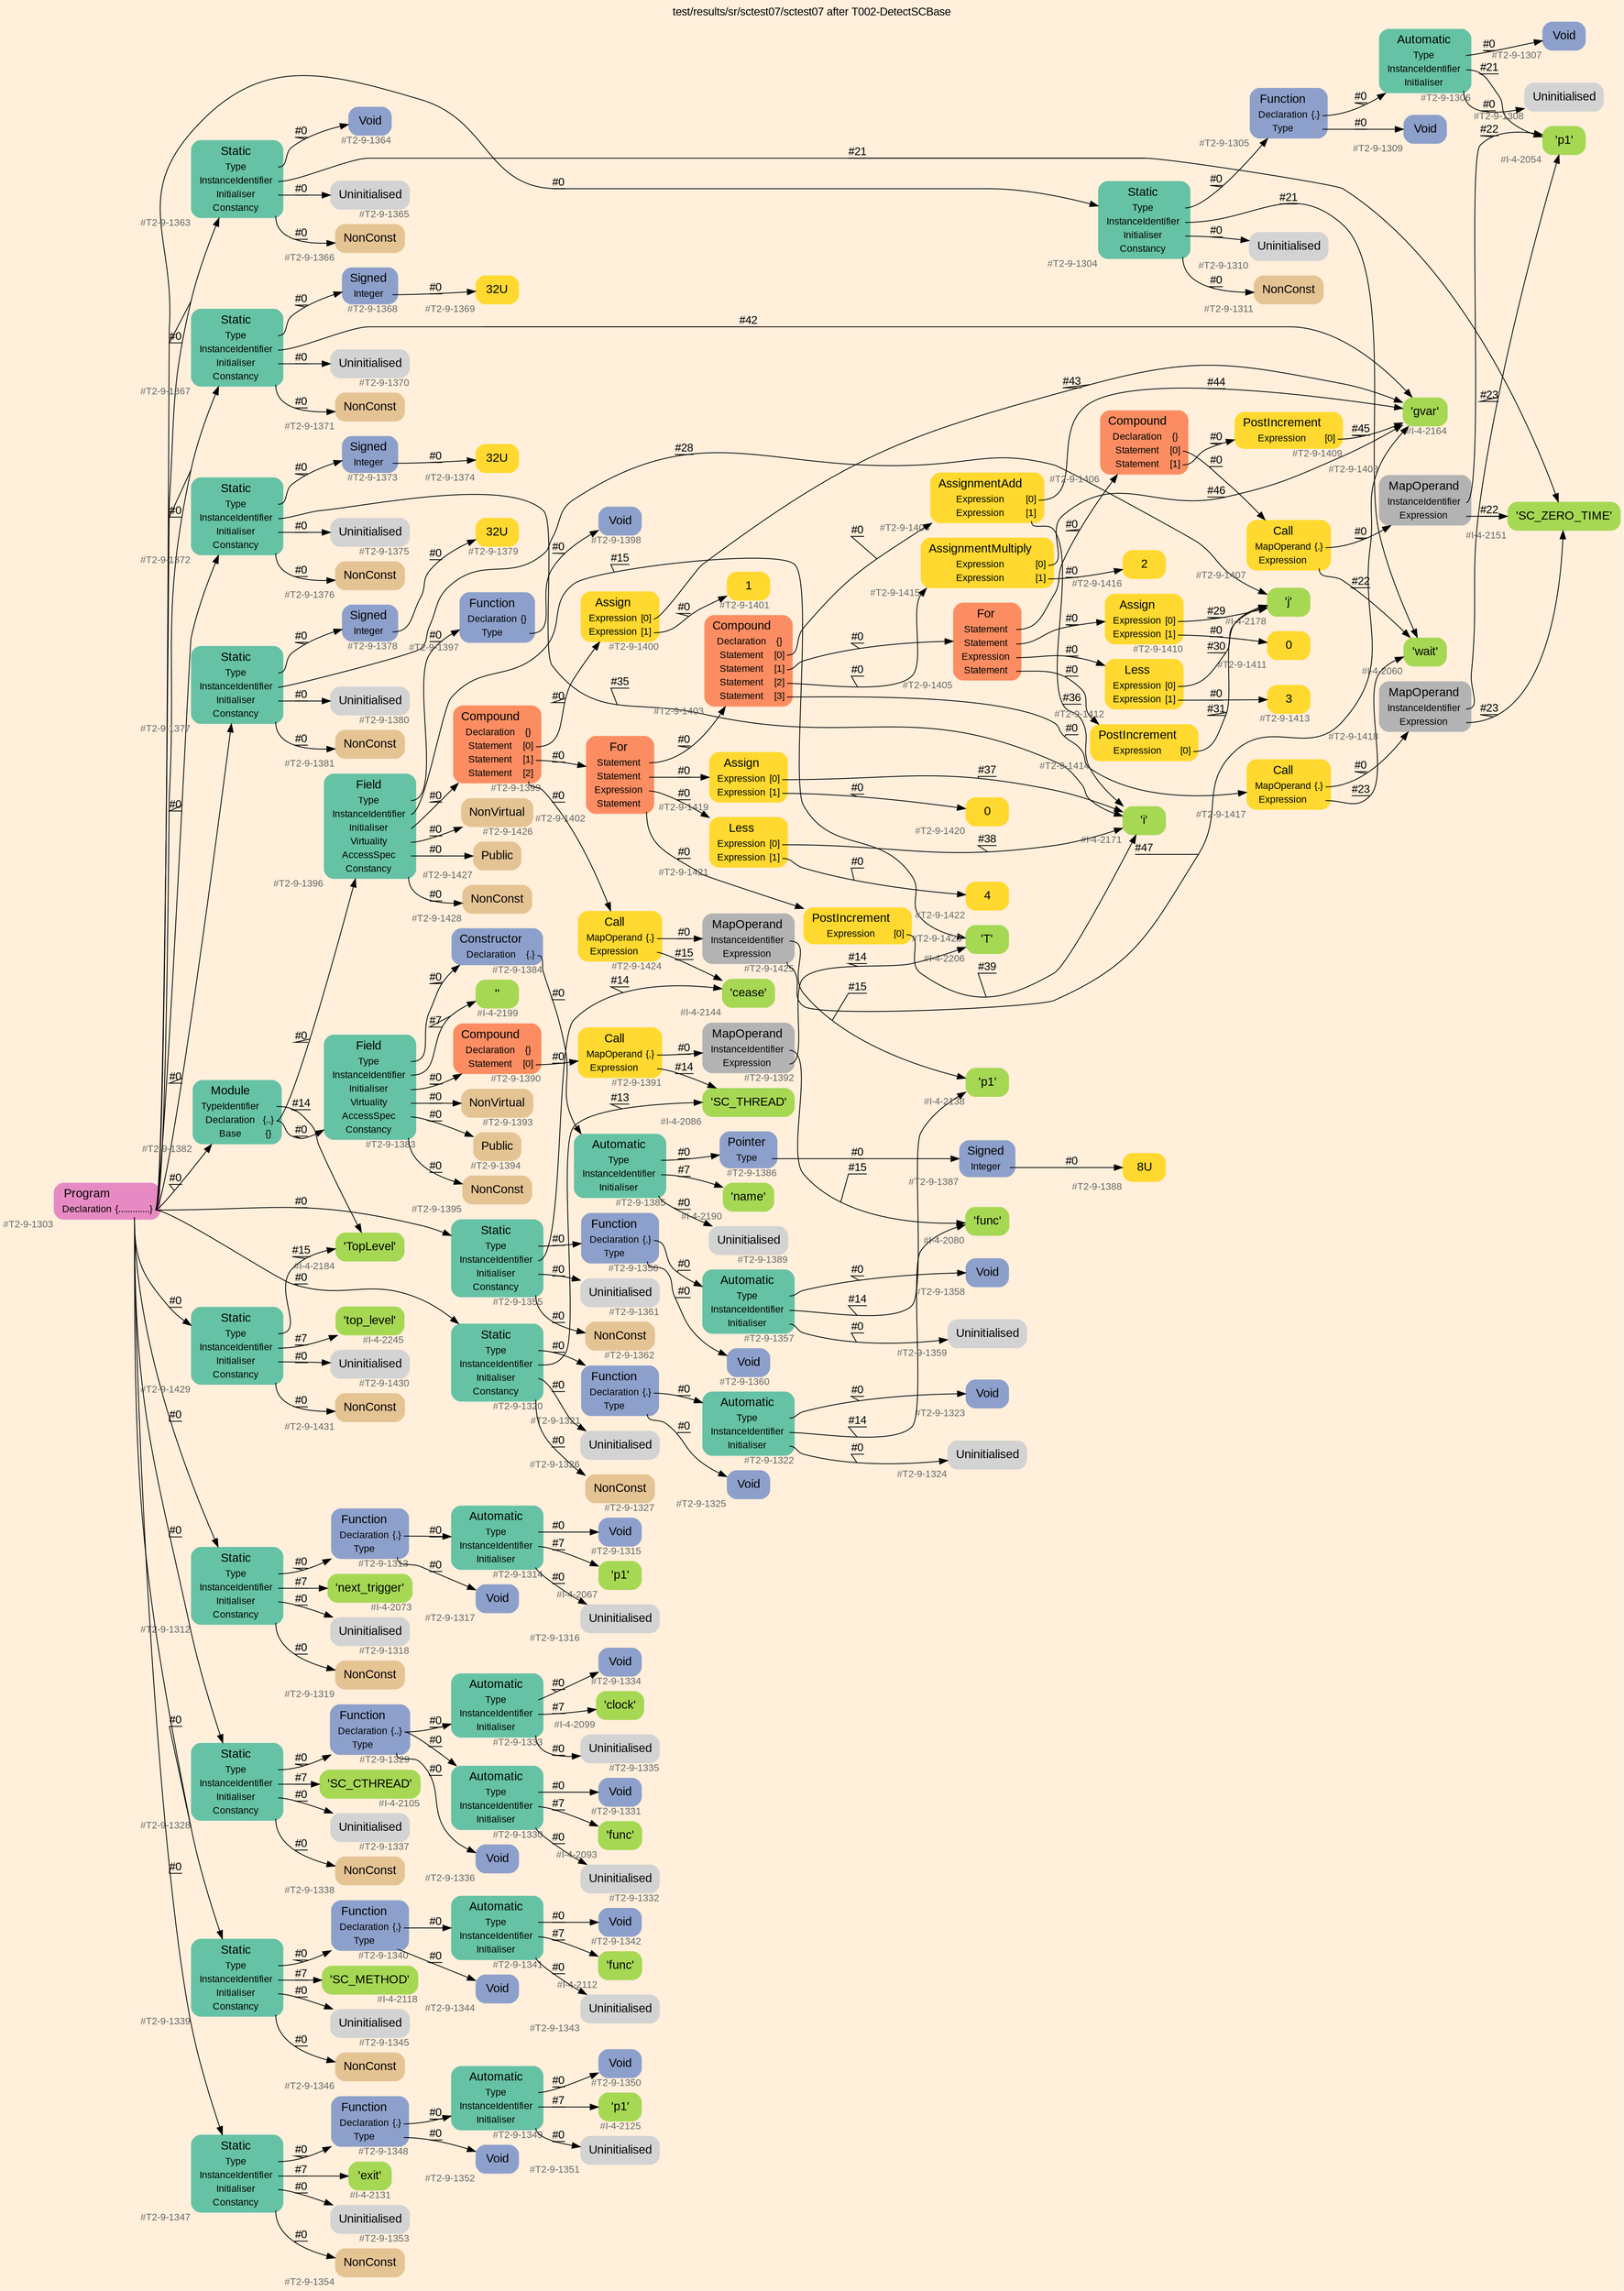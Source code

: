 digraph "test/results/sr/sctest07/sctest07 after T002-DetectSCBase" {
label = "test/results/sr/sctest07/sctest07 after T002-DetectSCBase"
labelloc = t
graph [
    rankdir = "LR"
    ranksep = 0.3
    bgcolor = antiquewhite1
    color = black
    fontcolor = black
    fontname = "Arial"
];
node [
    fontname = "Arial"
];
edge [
    fontname = "Arial"
];

// -------------------- node figure --------------------
// -------- block #T2-9-1303 ----------
"#T2-9-1303" [
    fillcolor = "/set28/4"
    xlabel = "#T2-9-1303"
    fontsize = "12"
    fontcolor = grey40
    shape = "plaintext"
    label = <<TABLE BORDER="0" CELLBORDER="0" CELLSPACING="0">
     <TR><TD><FONT COLOR="black" POINT-SIZE="15">Program</FONT></TD></TR>
     <TR><TD><FONT COLOR="black" POINT-SIZE="12">Declaration</FONT></TD><TD PORT="port0"><FONT COLOR="black" POINT-SIZE="12">{.............}</FONT></TD></TR>
    </TABLE>>
    style = "rounded,filled"
];

// -------- block #T2-9-1304 ----------
"#T2-9-1304" [
    fillcolor = "/set28/1"
    xlabel = "#T2-9-1304"
    fontsize = "12"
    fontcolor = grey40
    shape = "plaintext"
    label = <<TABLE BORDER="0" CELLBORDER="0" CELLSPACING="0">
     <TR><TD><FONT COLOR="black" POINT-SIZE="15">Static</FONT></TD></TR>
     <TR><TD><FONT COLOR="black" POINT-SIZE="12">Type</FONT></TD><TD PORT="port0"></TD></TR>
     <TR><TD><FONT COLOR="black" POINT-SIZE="12">InstanceIdentifier</FONT></TD><TD PORT="port1"></TD></TR>
     <TR><TD><FONT COLOR="black" POINT-SIZE="12">Initialiser</FONT></TD><TD PORT="port2"></TD></TR>
     <TR><TD><FONT COLOR="black" POINT-SIZE="12">Constancy</FONT></TD><TD PORT="port3"></TD></TR>
    </TABLE>>
    style = "rounded,filled"
];

// -------- block #T2-9-1305 ----------
"#T2-9-1305" [
    fillcolor = "/set28/3"
    xlabel = "#T2-9-1305"
    fontsize = "12"
    fontcolor = grey40
    shape = "plaintext"
    label = <<TABLE BORDER="0" CELLBORDER="0" CELLSPACING="0">
     <TR><TD><FONT COLOR="black" POINT-SIZE="15">Function</FONT></TD></TR>
     <TR><TD><FONT COLOR="black" POINT-SIZE="12">Declaration</FONT></TD><TD PORT="port0"><FONT COLOR="black" POINT-SIZE="12">{.}</FONT></TD></TR>
     <TR><TD><FONT COLOR="black" POINT-SIZE="12">Type</FONT></TD><TD PORT="port1"></TD></TR>
    </TABLE>>
    style = "rounded,filled"
];

// -------- block #T2-9-1306 ----------
"#T2-9-1306" [
    fillcolor = "/set28/1"
    xlabel = "#T2-9-1306"
    fontsize = "12"
    fontcolor = grey40
    shape = "plaintext"
    label = <<TABLE BORDER="0" CELLBORDER="0" CELLSPACING="0">
     <TR><TD><FONT COLOR="black" POINT-SIZE="15">Automatic</FONT></TD></TR>
     <TR><TD><FONT COLOR="black" POINT-SIZE="12">Type</FONT></TD><TD PORT="port0"></TD></TR>
     <TR><TD><FONT COLOR="black" POINT-SIZE="12">InstanceIdentifier</FONT></TD><TD PORT="port1"></TD></TR>
     <TR><TD><FONT COLOR="black" POINT-SIZE="12">Initialiser</FONT></TD><TD PORT="port2"></TD></TR>
    </TABLE>>
    style = "rounded,filled"
];

// -------- block #T2-9-1307 ----------
"#T2-9-1307" [
    fillcolor = "/set28/3"
    xlabel = "#T2-9-1307"
    fontsize = "12"
    fontcolor = grey40
    shape = "plaintext"
    label = <<TABLE BORDER="0" CELLBORDER="0" CELLSPACING="0">
     <TR><TD><FONT COLOR="black" POINT-SIZE="15">Void</FONT></TD></TR>
    </TABLE>>
    style = "rounded,filled"
];

// -------- block #I-4-2054 ----------
"#I-4-2054" [
    fillcolor = "/set28/5"
    xlabel = "#I-4-2054"
    fontsize = "12"
    fontcolor = grey40
    shape = "plaintext"
    label = <<TABLE BORDER="0" CELLBORDER="0" CELLSPACING="0">
     <TR><TD><FONT COLOR="black" POINT-SIZE="15">'p1'</FONT></TD></TR>
    </TABLE>>
    style = "rounded,filled"
];

// -------- block #T2-9-1308 ----------
"#T2-9-1308" [
    xlabel = "#T2-9-1308"
    fontsize = "12"
    fontcolor = grey40
    shape = "plaintext"
    label = <<TABLE BORDER="0" CELLBORDER="0" CELLSPACING="0">
     <TR><TD><FONT COLOR="black" POINT-SIZE="15">Uninitialised</FONT></TD></TR>
    </TABLE>>
    style = "rounded,filled"
];

// -------- block #T2-9-1309 ----------
"#T2-9-1309" [
    fillcolor = "/set28/3"
    xlabel = "#T2-9-1309"
    fontsize = "12"
    fontcolor = grey40
    shape = "plaintext"
    label = <<TABLE BORDER="0" CELLBORDER="0" CELLSPACING="0">
     <TR><TD><FONT COLOR="black" POINT-SIZE="15">Void</FONT></TD></TR>
    </TABLE>>
    style = "rounded,filled"
];

// -------- block #I-4-2060 ----------
"#I-4-2060" [
    fillcolor = "/set28/5"
    xlabel = "#I-4-2060"
    fontsize = "12"
    fontcolor = grey40
    shape = "plaintext"
    label = <<TABLE BORDER="0" CELLBORDER="0" CELLSPACING="0">
     <TR><TD><FONT COLOR="black" POINT-SIZE="15">'wait'</FONT></TD></TR>
    </TABLE>>
    style = "rounded,filled"
];

// -------- block #T2-9-1310 ----------
"#T2-9-1310" [
    xlabel = "#T2-9-1310"
    fontsize = "12"
    fontcolor = grey40
    shape = "plaintext"
    label = <<TABLE BORDER="0" CELLBORDER="0" CELLSPACING="0">
     <TR><TD><FONT COLOR="black" POINT-SIZE="15">Uninitialised</FONT></TD></TR>
    </TABLE>>
    style = "rounded,filled"
];

// -------- block #T2-9-1311 ----------
"#T2-9-1311" [
    fillcolor = "/set28/7"
    xlabel = "#T2-9-1311"
    fontsize = "12"
    fontcolor = grey40
    shape = "plaintext"
    label = <<TABLE BORDER="0" CELLBORDER="0" CELLSPACING="0">
     <TR><TD><FONT COLOR="black" POINT-SIZE="15">NonConst</FONT></TD></TR>
    </TABLE>>
    style = "rounded,filled"
];

// -------- block #T2-9-1312 ----------
"#T2-9-1312" [
    fillcolor = "/set28/1"
    xlabel = "#T2-9-1312"
    fontsize = "12"
    fontcolor = grey40
    shape = "plaintext"
    label = <<TABLE BORDER="0" CELLBORDER="0" CELLSPACING="0">
     <TR><TD><FONT COLOR="black" POINT-SIZE="15">Static</FONT></TD></TR>
     <TR><TD><FONT COLOR="black" POINT-SIZE="12">Type</FONT></TD><TD PORT="port0"></TD></TR>
     <TR><TD><FONT COLOR="black" POINT-SIZE="12">InstanceIdentifier</FONT></TD><TD PORT="port1"></TD></TR>
     <TR><TD><FONT COLOR="black" POINT-SIZE="12">Initialiser</FONT></TD><TD PORT="port2"></TD></TR>
     <TR><TD><FONT COLOR="black" POINT-SIZE="12">Constancy</FONT></TD><TD PORT="port3"></TD></TR>
    </TABLE>>
    style = "rounded,filled"
];

// -------- block #T2-9-1313 ----------
"#T2-9-1313" [
    fillcolor = "/set28/3"
    xlabel = "#T2-9-1313"
    fontsize = "12"
    fontcolor = grey40
    shape = "plaintext"
    label = <<TABLE BORDER="0" CELLBORDER="0" CELLSPACING="0">
     <TR><TD><FONT COLOR="black" POINT-SIZE="15">Function</FONT></TD></TR>
     <TR><TD><FONT COLOR="black" POINT-SIZE="12">Declaration</FONT></TD><TD PORT="port0"><FONT COLOR="black" POINT-SIZE="12">{.}</FONT></TD></TR>
     <TR><TD><FONT COLOR="black" POINT-SIZE="12">Type</FONT></TD><TD PORT="port1"></TD></TR>
    </TABLE>>
    style = "rounded,filled"
];

// -------- block #T2-9-1314 ----------
"#T2-9-1314" [
    fillcolor = "/set28/1"
    xlabel = "#T2-9-1314"
    fontsize = "12"
    fontcolor = grey40
    shape = "plaintext"
    label = <<TABLE BORDER="0" CELLBORDER="0" CELLSPACING="0">
     <TR><TD><FONT COLOR="black" POINT-SIZE="15">Automatic</FONT></TD></TR>
     <TR><TD><FONT COLOR="black" POINT-SIZE="12">Type</FONT></TD><TD PORT="port0"></TD></TR>
     <TR><TD><FONT COLOR="black" POINT-SIZE="12">InstanceIdentifier</FONT></TD><TD PORT="port1"></TD></TR>
     <TR><TD><FONT COLOR="black" POINT-SIZE="12">Initialiser</FONT></TD><TD PORT="port2"></TD></TR>
    </TABLE>>
    style = "rounded,filled"
];

// -------- block #T2-9-1315 ----------
"#T2-9-1315" [
    fillcolor = "/set28/3"
    xlabel = "#T2-9-1315"
    fontsize = "12"
    fontcolor = grey40
    shape = "plaintext"
    label = <<TABLE BORDER="0" CELLBORDER="0" CELLSPACING="0">
     <TR><TD><FONT COLOR="black" POINT-SIZE="15">Void</FONT></TD></TR>
    </TABLE>>
    style = "rounded,filled"
];

// -------- block #I-4-2067 ----------
"#I-4-2067" [
    fillcolor = "/set28/5"
    xlabel = "#I-4-2067"
    fontsize = "12"
    fontcolor = grey40
    shape = "plaintext"
    label = <<TABLE BORDER="0" CELLBORDER="0" CELLSPACING="0">
     <TR><TD><FONT COLOR="black" POINT-SIZE="15">'p1'</FONT></TD></TR>
    </TABLE>>
    style = "rounded,filled"
];

// -------- block #T2-9-1316 ----------
"#T2-9-1316" [
    xlabel = "#T2-9-1316"
    fontsize = "12"
    fontcolor = grey40
    shape = "plaintext"
    label = <<TABLE BORDER="0" CELLBORDER="0" CELLSPACING="0">
     <TR><TD><FONT COLOR="black" POINT-SIZE="15">Uninitialised</FONT></TD></TR>
    </TABLE>>
    style = "rounded,filled"
];

// -------- block #T2-9-1317 ----------
"#T2-9-1317" [
    fillcolor = "/set28/3"
    xlabel = "#T2-9-1317"
    fontsize = "12"
    fontcolor = grey40
    shape = "plaintext"
    label = <<TABLE BORDER="0" CELLBORDER="0" CELLSPACING="0">
     <TR><TD><FONT COLOR="black" POINT-SIZE="15">Void</FONT></TD></TR>
    </TABLE>>
    style = "rounded,filled"
];

// -------- block #I-4-2073 ----------
"#I-4-2073" [
    fillcolor = "/set28/5"
    xlabel = "#I-4-2073"
    fontsize = "12"
    fontcolor = grey40
    shape = "plaintext"
    label = <<TABLE BORDER="0" CELLBORDER="0" CELLSPACING="0">
     <TR><TD><FONT COLOR="black" POINT-SIZE="15">'next_trigger'</FONT></TD></TR>
    </TABLE>>
    style = "rounded,filled"
];

// -------- block #T2-9-1318 ----------
"#T2-9-1318" [
    xlabel = "#T2-9-1318"
    fontsize = "12"
    fontcolor = grey40
    shape = "plaintext"
    label = <<TABLE BORDER="0" CELLBORDER="0" CELLSPACING="0">
     <TR><TD><FONT COLOR="black" POINT-SIZE="15">Uninitialised</FONT></TD></TR>
    </TABLE>>
    style = "rounded,filled"
];

// -------- block #T2-9-1319 ----------
"#T2-9-1319" [
    fillcolor = "/set28/7"
    xlabel = "#T2-9-1319"
    fontsize = "12"
    fontcolor = grey40
    shape = "plaintext"
    label = <<TABLE BORDER="0" CELLBORDER="0" CELLSPACING="0">
     <TR><TD><FONT COLOR="black" POINT-SIZE="15">NonConst</FONT></TD></TR>
    </TABLE>>
    style = "rounded,filled"
];

// -------- block #T2-9-1320 ----------
"#T2-9-1320" [
    fillcolor = "/set28/1"
    xlabel = "#T2-9-1320"
    fontsize = "12"
    fontcolor = grey40
    shape = "plaintext"
    label = <<TABLE BORDER="0" CELLBORDER="0" CELLSPACING="0">
     <TR><TD><FONT COLOR="black" POINT-SIZE="15">Static</FONT></TD></TR>
     <TR><TD><FONT COLOR="black" POINT-SIZE="12">Type</FONT></TD><TD PORT="port0"></TD></TR>
     <TR><TD><FONT COLOR="black" POINT-SIZE="12">InstanceIdentifier</FONT></TD><TD PORT="port1"></TD></TR>
     <TR><TD><FONT COLOR="black" POINT-SIZE="12">Initialiser</FONT></TD><TD PORT="port2"></TD></TR>
     <TR><TD><FONT COLOR="black" POINT-SIZE="12">Constancy</FONT></TD><TD PORT="port3"></TD></TR>
    </TABLE>>
    style = "rounded,filled"
];

// -------- block #T2-9-1321 ----------
"#T2-9-1321" [
    fillcolor = "/set28/3"
    xlabel = "#T2-9-1321"
    fontsize = "12"
    fontcolor = grey40
    shape = "plaintext"
    label = <<TABLE BORDER="0" CELLBORDER="0" CELLSPACING="0">
     <TR><TD><FONT COLOR="black" POINT-SIZE="15">Function</FONT></TD></TR>
     <TR><TD><FONT COLOR="black" POINT-SIZE="12">Declaration</FONT></TD><TD PORT="port0"><FONT COLOR="black" POINT-SIZE="12">{.}</FONT></TD></TR>
     <TR><TD><FONT COLOR="black" POINT-SIZE="12">Type</FONT></TD><TD PORT="port1"></TD></TR>
    </TABLE>>
    style = "rounded,filled"
];

// -------- block #T2-9-1322 ----------
"#T2-9-1322" [
    fillcolor = "/set28/1"
    xlabel = "#T2-9-1322"
    fontsize = "12"
    fontcolor = grey40
    shape = "plaintext"
    label = <<TABLE BORDER="0" CELLBORDER="0" CELLSPACING="0">
     <TR><TD><FONT COLOR="black" POINT-SIZE="15">Automatic</FONT></TD></TR>
     <TR><TD><FONT COLOR="black" POINT-SIZE="12">Type</FONT></TD><TD PORT="port0"></TD></TR>
     <TR><TD><FONT COLOR="black" POINT-SIZE="12">InstanceIdentifier</FONT></TD><TD PORT="port1"></TD></TR>
     <TR><TD><FONT COLOR="black" POINT-SIZE="12">Initialiser</FONT></TD><TD PORT="port2"></TD></TR>
    </TABLE>>
    style = "rounded,filled"
];

// -------- block #T2-9-1323 ----------
"#T2-9-1323" [
    fillcolor = "/set28/3"
    xlabel = "#T2-9-1323"
    fontsize = "12"
    fontcolor = grey40
    shape = "plaintext"
    label = <<TABLE BORDER="0" CELLBORDER="0" CELLSPACING="0">
     <TR><TD><FONT COLOR="black" POINT-SIZE="15">Void</FONT></TD></TR>
    </TABLE>>
    style = "rounded,filled"
];

// -------- block #I-4-2080 ----------
"#I-4-2080" [
    fillcolor = "/set28/5"
    xlabel = "#I-4-2080"
    fontsize = "12"
    fontcolor = grey40
    shape = "plaintext"
    label = <<TABLE BORDER="0" CELLBORDER="0" CELLSPACING="0">
     <TR><TD><FONT COLOR="black" POINT-SIZE="15">'func'</FONT></TD></TR>
    </TABLE>>
    style = "rounded,filled"
];

// -------- block #T2-9-1324 ----------
"#T2-9-1324" [
    xlabel = "#T2-9-1324"
    fontsize = "12"
    fontcolor = grey40
    shape = "plaintext"
    label = <<TABLE BORDER="0" CELLBORDER="0" CELLSPACING="0">
     <TR><TD><FONT COLOR="black" POINT-SIZE="15">Uninitialised</FONT></TD></TR>
    </TABLE>>
    style = "rounded,filled"
];

// -------- block #T2-9-1325 ----------
"#T2-9-1325" [
    fillcolor = "/set28/3"
    xlabel = "#T2-9-1325"
    fontsize = "12"
    fontcolor = grey40
    shape = "plaintext"
    label = <<TABLE BORDER="0" CELLBORDER="0" CELLSPACING="0">
     <TR><TD><FONT COLOR="black" POINT-SIZE="15">Void</FONT></TD></TR>
    </TABLE>>
    style = "rounded,filled"
];

// -------- block #I-4-2086 ----------
"#I-4-2086" [
    fillcolor = "/set28/5"
    xlabel = "#I-4-2086"
    fontsize = "12"
    fontcolor = grey40
    shape = "plaintext"
    label = <<TABLE BORDER="0" CELLBORDER="0" CELLSPACING="0">
     <TR><TD><FONT COLOR="black" POINT-SIZE="15">'SC_THREAD'</FONT></TD></TR>
    </TABLE>>
    style = "rounded,filled"
];

// -------- block #T2-9-1326 ----------
"#T2-9-1326" [
    xlabel = "#T2-9-1326"
    fontsize = "12"
    fontcolor = grey40
    shape = "plaintext"
    label = <<TABLE BORDER="0" CELLBORDER="0" CELLSPACING="0">
     <TR><TD><FONT COLOR="black" POINT-SIZE="15">Uninitialised</FONT></TD></TR>
    </TABLE>>
    style = "rounded,filled"
];

// -------- block #T2-9-1327 ----------
"#T2-9-1327" [
    fillcolor = "/set28/7"
    xlabel = "#T2-9-1327"
    fontsize = "12"
    fontcolor = grey40
    shape = "plaintext"
    label = <<TABLE BORDER="0" CELLBORDER="0" CELLSPACING="0">
     <TR><TD><FONT COLOR="black" POINT-SIZE="15">NonConst</FONT></TD></TR>
    </TABLE>>
    style = "rounded,filled"
];

// -------- block #T2-9-1328 ----------
"#T2-9-1328" [
    fillcolor = "/set28/1"
    xlabel = "#T2-9-1328"
    fontsize = "12"
    fontcolor = grey40
    shape = "plaintext"
    label = <<TABLE BORDER="0" CELLBORDER="0" CELLSPACING="0">
     <TR><TD><FONT COLOR="black" POINT-SIZE="15">Static</FONT></TD></TR>
     <TR><TD><FONT COLOR="black" POINT-SIZE="12">Type</FONT></TD><TD PORT="port0"></TD></TR>
     <TR><TD><FONT COLOR="black" POINT-SIZE="12">InstanceIdentifier</FONT></TD><TD PORT="port1"></TD></TR>
     <TR><TD><FONT COLOR="black" POINT-SIZE="12">Initialiser</FONT></TD><TD PORT="port2"></TD></TR>
     <TR><TD><FONT COLOR="black" POINT-SIZE="12">Constancy</FONT></TD><TD PORT="port3"></TD></TR>
    </TABLE>>
    style = "rounded,filled"
];

// -------- block #T2-9-1329 ----------
"#T2-9-1329" [
    fillcolor = "/set28/3"
    xlabel = "#T2-9-1329"
    fontsize = "12"
    fontcolor = grey40
    shape = "plaintext"
    label = <<TABLE BORDER="0" CELLBORDER="0" CELLSPACING="0">
     <TR><TD><FONT COLOR="black" POINT-SIZE="15">Function</FONT></TD></TR>
     <TR><TD><FONT COLOR="black" POINT-SIZE="12">Declaration</FONT></TD><TD PORT="port0"><FONT COLOR="black" POINT-SIZE="12">{..}</FONT></TD></TR>
     <TR><TD><FONT COLOR="black" POINT-SIZE="12">Type</FONT></TD><TD PORT="port1"></TD></TR>
    </TABLE>>
    style = "rounded,filled"
];

// -------- block #T2-9-1330 ----------
"#T2-9-1330" [
    fillcolor = "/set28/1"
    xlabel = "#T2-9-1330"
    fontsize = "12"
    fontcolor = grey40
    shape = "plaintext"
    label = <<TABLE BORDER="0" CELLBORDER="0" CELLSPACING="0">
     <TR><TD><FONT COLOR="black" POINT-SIZE="15">Automatic</FONT></TD></TR>
     <TR><TD><FONT COLOR="black" POINT-SIZE="12">Type</FONT></TD><TD PORT="port0"></TD></TR>
     <TR><TD><FONT COLOR="black" POINT-SIZE="12">InstanceIdentifier</FONT></TD><TD PORT="port1"></TD></TR>
     <TR><TD><FONT COLOR="black" POINT-SIZE="12">Initialiser</FONT></TD><TD PORT="port2"></TD></TR>
    </TABLE>>
    style = "rounded,filled"
];

// -------- block #T2-9-1331 ----------
"#T2-9-1331" [
    fillcolor = "/set28/3"
    xlabel = "#T2-9-1331"
    fontsize = "12"
    fontcolor = grey40
    shape = "plaintext"
    label = <<TABLE BORDER="0" CELLBORDER="0" CELLSPACING="0">
     <TR><TD><FONT COLOR="black" POINT-SIZE="15">Void</FONT></TD></TR>
    </TABLE>>
    style = "rounded,filled"
];

// -------- block #I-4-2093 ----------
"#I-4-2093" [
    fillcolor = "/set28/5"
    xlabel = "#I-4-2093"
    fontsize = "12"
    fontcolor = grey40
    shape = "plaintext"
    label = <<TABLE BORDER="0" CELLBORDER="0" CELLSPACING="0">
     <TR><TD><FONT COLOR="black" POINT-SIZE="15">'func'</FONT></TD></TR>
    </TABLE>>
    style = "rounded,filled"
];

// -------- block #T2-9-1332 ----------
"#T2-9-1332" [
    xlabel = "#T2-9-1332"
    fontsize = "12"
    fontcolor = grey40
    shape = "plaintext"
    label = <<TABLE BORDER="0" CELLBORDER="0" CELLSPACING="0">
     <TR><TD><FONT COLOR="black" POINT-SIZE="15">Uninitialised</FONT></TD></TR>
    </TABLE>>
    style = "rounded,filled"
];

// -------- block #T2-9-1333 ----------
"#T2-9-1333" [
    fillcolor = "/set28/1"
    xlabel = "#T2-9-1333"
    fontsize = "12"
    fontcolor = grey40
    shape = "plaintext"
    label = <<TABLE BORDER="0" CELLBORDER="0" CELLSPACING="0">
     <TR><TD><FONT COLOR="black" POINT-SIZE="15">Automatic</FONT></TD></TR>
     <TR><TD><FONT COLOR="black" POINT-SIZE="12">Type</FONT></TD><TD PORT="port0"></TD></TR>
     <TR><TD><FONT COLOR="black" POINT-SIZE="12">InstanceIdentifier</FONT></TD><TD PORT="port1"></TD></TR>
     <TR><TD><FONT COLOR="black" POINT-SIZE="12">Initialiser</FONT></TD><TD PORT="port2"></TD></TR>
    </TABLE>>
    style = "rounded,filled"
];

// -------- block #T2-9-1334 ----------
"#T2-9-1334" [
    fillcolor = "/set28/3"
    xlabel = "#T2-9-1334"
    fontsize = "12"
    fontcolor = grey40
    shape = "plaintext"
    label = <<TABLE BORDER="0" CELLBORDER="0" CELLSPACING="0">
     <TR><TD><FONT COLOR="black" POINT-SIZE="15">Void</FONT></TD></TR>
    </TABLE>>
    style = "rounded,filled"
];

// -------- block #I-4-2099 ----------
"#I-4-2099" [
    fillcolor = "/set28/5"
    xlabel = "#I-4-2099"
    fontsize = "12"
    fontcolor = grey40
    shape = "plaintext"
    label = <<TABLE BORDER="0" CELLBORDER="0" CELLSPACING="0">
     <TR><TD><FONT COLOR="black" POINT-SIZE="15">'clock'</FONT></TD></TR>
    </TABLE>>
    style = "rounded,filled"
];

// -------- block #T2-9-1335 ----------
"#T2-9-1335" [
    xlabel = "#T2-9-1335"
    fontsize = "12"
    fontcolor = grey40
    shape = "plaintext"
    label = <<TABLE BORDER="0" CELLBORDER="0" CELLSPACING="0">
     <TR><TD><FONT COLOR="black" POINT-SIZE="15">Uninitialised</FONT></TD></TR>
    </TABLE>>
    style = "rounded,filled"
];

// -------- block #T2-9-1336 ----------
"#T2-9-1336" [
    fillcolor = "/set28/3"
    xlabel = "#T2-9-1336"
    fontsize = "12"
    fontcolor = grey40
    shape = "plaintext"
    label = <<TABLE BORDER="0" CELLBORDER="0" CELLSPACING="0">
     <TR><TD><FONT COLOR="black" POINT-SIZE="15">Void</FONT></TD></TR>
    </TABLE>>
    style = "rounded,filled"
];

// -------- block #I-4-2105 ----------
"#I-4-2105" [
    fillcolor = "/set28/5"
    xlabel = "#I-4-2105"
    fontsize = "12"
    fontcolor = grey40
    shape = "plaintext"
    label = <<TABLE BORDER="0" CELLBORDER="0" CELLSPACING="0">
     <TR><TD><FONT COLOR="black" POINT-SIZE="15">'SC_CTHREAD'</FONT></TD></TR>
    </TABLE>>
    style = "rounded,filled"
];

// -------- block #T2-9-1337 ----------
"#T2-9-1337" [
    xlabel = "#T2-9-1337"
    fontsize = "12"
    fontcolor = grey40
    shape = "plaintext"
    label = <<TABLE BORDER="0" CELLBORDER="0" CELLSPACING="0">
     <TR><TD><FONT COLOR="black" POINT-SIZE="15">Uninitialised</FONT></TD></TR>
    </TABLE>>
    style = "rounded,filled"
];

// -------- block #T2-9-1338 ----------
"#T2-9-1338" [
    fillcolor = "/set28/7"
    xlabel = "#T2-9-1338"
    fontsize = "12"
    fontcolor = grey40
    shape = "plaintext"
    label = <<TABLE BORDER="0" CELLBORDER="0" CELLSPACING="0">
     <TR><TD><FONT COLOR="black" POINT-SIZE="15">NonConst</FONT></TD></TR>
    </TABLE>>
    style = "rounded,filled"
];

// -------- block #T2-9-1339 ----------
"#T2-9-1339" [
    fillcolor = "/set28/1"
    xlabel = "#T2-9-1339"
    fontsize = "12"
    fontcolor = grey40
    shape = "plaintext"
    label = <<TABLE BORDER="0" CELLBORDER="0" CELLSPACING="0">
     <TR><TD><FONT COLOR="black" POINT-SIZE="15">Static</FONT></TD></TR>
     <TR><TD><FONT COLOR="black" POINT-SIZE="12">Type</FONT></TD><TD PORT="port0"></TD></TR>
     <TR><TD><FONT COLOR="black" POINT-SIZE="12">InstanceIdentifier</FONT></TD><TD PORT="port1"></TD></TR>
     <TR><TD><FONT COLOR="black" POINT-SIZE="12">Initialiser</FONT></TD><TD PORT="port2"></TD></TR>
     <TR><TD><FONT COLOR="black" POINT-SIZE="12">Constancy</FONT></TD><TD PORT="port3"></TD></TR>
    </TABLE>>
    style = "rounded,filled"
];

// -------- block #T2-9-1340 ----------
"#T2-9-1340" [
    fillcolor = "/set28/3"
    xlabel = "#T2-9-1340"
    fontsize = "12"
    fontcolor = grey40
    shape = "plaintext"
    label = <<TABLE BORDER="0" CELLBORDER="0" CELLSPACING="0">
     <TR><TD><FONT COLOR="black" POINT-SIZE="15">Function</FONT></TD></TR>
     <TR><TD><FONT COLOR="black" POINT-SIZE="12">Declaration</FONT></TD><TD PORT="port0"><FONT COLOR="black" POINT-SIZE="12">{.}</FONT></TD></TR>
     <TR><TD><FONT COLOR="black" POINT-SIZE="12">Type</FONT></TD><TD PORT="port1"></TD></TR>
    </TABLE>>
    style = "rounded,filled"
];

// -------- block #T2-9-1341 ----------
"#T2-9-1341" [
    fillcolor = "/set28/1"
    xlabel = "#T2-9-1341"
    fontsize = "12"
    fontcolor = grey40
    shape = "plaintext"
    label = <<TABLE BORDER="0" CELLBORDER="0" CELLSPACING="0">
     <TR><TD><FONT COLOR="black" POINT-SIZE="15">Automatic</FONT></TD></TR>
     <TR><TD><FONT COLOR="black" POINT-SIZE="12">Type</FONT></TD><TD PORT="port0"></TD></TR>
     <TR><TD><FONT COLOR="black" POINT-SIZE="12">InstanceIdentifier</FONT></TD><TD PORT="port1"></TD></TR>
     <TR><TD><FONT COLOR="black" POINT-SIZE="12">Initialiser</FONT></TD><TD PORT="port2"></TD></TR>
    </TABLE>>
    style = "rounded,filled"
];

// -------- block #T2-9-1342 ----------
"#T2-9-1342" [
    fillcolor = "/set28/3"
    xlabel = "#T2-9-1342"
    fontsize = "12"
    fontcolor = grey40
    shape = "plaintext"
    label = <<TABLE BORDER="0" CELLBORDER="0" CELLSPACING="0">
     <TR><TD><FONT COLOR="black" POINT-SIZE="15">Void</FONT></TD></TR>
    </TABLE>>
    style = "rounded,filled"
];

// -------- block #I-4-2112 ----------
"#I-4-2112" [
    fillcolor = "/set28/5"
    xlabel = "#I-4-2112"
    fontsize = "12"
    fontcolor = grey40
    shape = "plaintext"
    label = <<TABLE BORDER="0" CELLBORDER="0" CELLSPACING="0">
     <TR><TD><FONT COLOR="black" POINT-SIZE="15">'func'</FONT></TD></TR>
    </TABLE>>
    style = "rounded,filled"
];

// -------- block #T2-9-1343 ----------
"#T2-9-1343" [
    xlabel = "#T2-9-1343"
    fontsize = "12"
    fontcolor = grey40
    shape = "plaintext"
    label = <<TABLE BORDER="0" CELLBORDER="0" CELLSPACING="0">
     <TR><TD><FONT COLOR="black" POINT-SIZE="15">Uninitialised</FONT></TD></TR>
    </TABLE>>
    style = "rounded,filled"
];

// -------- block #T2-9-1344 ----------
"#T2-9-1344" [
    fillcolor = "/set28/3"
    xlabel = "#T2-9-1344"
    fontsize = "12"
    fontcolor = grey40
    shape = "plaintext"
    label = <<TABLE BORDER="0" CELLBORDER="0" CELLSPACING="0">
     <TR><TD><FONT COLOR="black" POINT-SIZE="15">Void</FONT></TD></TR>
    </TABLE>>
    style = "rounded,filled"
];

// -------- block #I-4-2118 ----------
"#I-4-2118" [
    fillcolor = "/set28/5"
    xlabel = "#I-4-2118"
    fontsize = "12"
    fontcolor = grey40
    shape = "plaintext"
    label = <<TABLE BORDER="0" CELLBORDER="0" CELLSPACING="0">
     <TR><TD><FONT COLOR="black" POINT-SIZE="15">'SC_METHOD'</FONT></TD></TR>
    </TABLE>>
    style = "rounded,filled"
];

// -------- block #T2-9-1345 ----------
"#T2-9-1345" [
    xlabel = "#T2-9-1345"
    fontsize = "12"
    fontcolor = grey40
    shape = "plaintext"
    label = <<TABLE BORDER="0" CELLBORDER="0" CELLSPACING="0">
     <TR><TD><FONT COLOR="black" POINT-SIZE="15">Uninitialised</FONT></TD></TR>
    </TABLE>>
    style = "rounded,filled"
];

// -------- block #T2-9-1346 ----------
"#T2-9-1346" [
    fillcolor = "/set28/7"
    xlabel = "#T2-9-1346"
    fontsize = "12"
    fontcolor = grey40
    shape = "plaintext"
    label = <<TABLE BORDER="0" CELLBORDER="0" CELLSPACING="0">
     <TR><TD><FONT COLOR="black" POINT-SIZE="15">NonConst</FONT></TD></TR>
    </TABLE>>
    style = "rounded,filled"
];

// -------- block #T2-9-1347 ----------
"#T2-9-1347" [
    fillcolor = "/set28/1"
    xlabel = "#T2-9-1347"
    fontsize = "12"
    fontcolor = grey40
    shape = "plaintext"
    label = <<TABLE BORDER="0" CELLBORDER="0" CELLSPACING="0">
     <TR><TD><FONT COLOR="black" POINT-SIZE="15">Static</FONT></TD></TR>
     <TR><TD><FONT COLOR="black" POINT-SIZE="12">Type</FONT></TD><TD PORT="port0"></TD></TR>
     <TR><TD><FONT COLOR="black" POINT-SIZE="12">InstanceIdentifier</FONT></TD><TD PORT="port1"></TD></TR>
     <TR><TD><FONT COLOR="black" POINT-SIZE="12">Initialiser</FONT></TD><TD PORT="port2"></TD></TR>
     <TR><TD><FONT COLOR="black" POINT-SIZE="12">Constancy</FONT></TD><TD PORT="port3"></TD></TR>
    </TABLE>>
    style = "rounded,filled"
];

// -------- block #T2-9-1348 ----------
"#T2-9-1348" [
    fillcolor = "/set28/3"
    xlabel = "#T2-9-1348"
    fontsize = "12"
    fontcolor = grey40
    shape = "plaintext"
    label = <<TABLE BORDER="0" CELLBORDER="0" CELLSPACING="0">
     <TR><TD><FONT COLOR="black" POINT-SIZE="15">Function</FONT></TD></TR>
     <TR><TD><FONT COLOR="black" POINT-SIZE="12">Declaration</FONT></TD><TD PORT="port0"><FONT COLOR="black" POINT-SIZE="12">{.}</FONT></TD></TR>
     <TR><TD><FONT COLOR="black" POINT-SIZE="12">Type</FONT></TD><TD PORT="port1"></TD></TR>
    </TABLE>>
    style = "rounded,filled"
];

// -------- block #T2-9-1349 ----------
"#T2-9-1349" [
    fillcolor = "/set28/1"
    xlabel = "#T2-9-1349"
    fontsize = "12"
    fontcolor = grey40
    shape = "plaintext"
    label = <<TABLE BORDER="0" CELLBORDER="0" CELLSPACING="0">
     <TR><TD><FONT COLOR="black" POINT-SIZE="15">Automatic</FONT></TD></TR>
     <TR><TD><FONT COLOR="black" POINT-SIZE="12">Type</FONT></TD><TD PORT="port0"></TD></TR>
     <TR><TD><FONT COLOR="black" POINT-SIZE="12">InstanceIdentifier</FONT></TD><TD PORT="port1"></TD></TR>
     <TR><TD><FONT COLOR="black" POINT-SIZE="12">Initialiser</FONT></TD><TD PORT="port2"></TD></TR>
    </TABLE>>
    style = "rounded,filled"
];

// -------- block #T2-9-1350 ----------
"#T2-9-1350" [
    fillcolor = "/set28/3"
    xlabel = "#T2-9-1350"
    fontsize = "12"
    fontcolor = grey40
    shape = "plaintext"
    label = <<TABLE BORDER="0" CELLBORDER="0" CELLSPACING="0">
     <TR><TD><FONT COLOR="black" POINT-SIZE="15">Void</FONT></TD></TR>
    </TABLE>>
    style = "rounded,filled"
];

// -------- block #I-4-2125 ----------
"#I-4-2125" [
    fillcolor = "/set28/5"
    xlabel = "#I-4-2125"
    fontsize = "12"
    fontcolor = grey40
    shape = "plaintext"
    label = <<TABLE BORDER="0" CELLBORDER="0" CELLSPACING="0">
     <TR><TD><FONT COLOR="black" POINT-SIZE="15">'p1'</FONT></TD></TR>
    </TABLE>>
    style = "rounded,filled"
];

// -------- block #T2-9-1351 ----------
"#T2-9-1351" [
    xlabel = "#T2-9-1351"
    fontsize = "12"
    fontcolor = grey40
    shape = "plaintext"
    label = <<TABLE BORDER="0" CELLBORDER="0" CELLSPACING="0">
     <TR><TD><FONT COLOR="black" POINT-SIZE="15">Uninitialised</FONT></TD></TR>
    </TABLE>>
    style = "rounded,filled"
];

// -------- block #T2-9-1352 ----------
"#T2-9-1352" [
    fillcolor = "/set28/3"
    xlabel = "#T2-9-1352"
    fontsize = "12"
    fontcolor = grey40
    shape = "plaintext"
    label = <<TABLE BORDER="0" CELLBORDER="0" CELLSPACING="0">
     <TR><TD><FONT COLOR="black" POINT-SIZE="15">Void</FONT></TD></TR>
    </TABLE>>
    style = "rounded,filled"
];

// -------- block #I-4-2131 ----------
"#I-4-2131" [
    fillcolor = "/set28/5"
    xlabel = "#I-4-2131"
    fontsize = "12"
    fontcolor = grey40
    shape = "plaintext"
    label = <<TABLE BORDER="0" CELLBORDER="0" CELLSPACING="0">
     <TR><TD><FONT COLOR="black" POINT-SIZE="15">'exit'</FONT></TD></TR>
    </TABLE>>
    style = "rounded,filled"
];

// -------- block #T2-9-1353 ----------
"#T2-9-1353" [
    xlabel = "#T2-9-1353"
    fontsize = "12"
    fontcolor = grey40
    shape = "plaintext"
    label = <<TABLE BORDER="0" CELLBORDER="0" CELLSPACING="0">
     <TR><TD><FONT COLOR="black" POINT-SIZE="15">Uninitialised</FONT></TD></TR>
    </TABLE>>
    style = "rounded,filled"
];

// -------- block #T2-9-1354 ----------
"#T2-9-1354" [
    fillcolor = "/set28/7"
    xlabel = "#T2-9-1354"
    fontsize = "12"
    fontcolor = grey40
    shape = "plaintext"
    label = <<TABLE BORDER="0" CELLBORDER="0" CELLSPACING="0">
     <TR><TD><FONT COLOR="black" POINT-SIZE="15">NonConst</FONT></TD></TR>
    </TABLE>>
    style = "rounded,filled"
];

// -------- block #T2-9-1355 ----------
"#T2-9-1355" [
    fillcolor = "/set28/1"
    xlabel = "#T2-9-1355"
    fontsize = "12"
    fontcolor = grey40
    shape = "plaintext"
    label = <<TABLE BORDER="0" CELLBORDER="0" CELLSPACING="0">
     <TR><TD><FONT COLOR="black" POINT-SIZE="15">Static</FONT></TD></TR>
     <TR><TD><FONT COLOR="black" POINT-SIZE="12">Type</FONT></TD><TD PORT="port0"></TD></TR>
     <TR><TD><FONT COLOR="black" POINT-SIZE="12">InstanceIdentifier</FONT></TD><TD PORT="port1"></TD></TR>
     <TR><TD><FONT COLOR="black" POINT-SIZE="12">Initialiser</FONT></TD><TD PORT="port2"></TD></TR>
     <TR><TD><FONT COLOR="black" POINT-SIZE="12">Constancy</FONT></TD><TD PORT="port3"></TD></TR>
    </TABLE>>
    style = "rounded,filled"
];

// -------- block #T2-9-1356 ----------
"#T2-9-1356" [
    fillcolor = "/set28/3"
    xlabel = "#T2-9-1356"
    fontsize = "12"
    fontcolor = grey40
    shape = "plaintext"
    label = <<TABLE BORDER="0" CELLBORDER="0" CELLSPACING="0">
     <TR><TD><FONT COLOR="black" POINT-SIZE="15">Function</FONT></TD></TR>
     <TR><TD><FONT COLOR="black" POINT-SIZE="12">Declaration</FONT></TD><TD PORT="port0"><FONT COLOR="black" POINT-SIZE="12">{.}</FONT></TD></TR>
     <TR><TD><FONT COLOR="black" POINT-SIZE="12">Type</FONT></TD><TD PORT="port1"></TD></TR>
    </TABLE>>
    style = "rounded,filled"
];

// -------- block #T2-9-1357 ----------
"#T2-9-1357" [
    fillcolor = "/set28/1"
    xlabel = "#T2-9-1357"
    fontsize = "12"
    fontcolor = grey40
    shape = "plaintext"
    label = <<TABLE BORDER="0" CELLBORDER="0" CELLSPACING="0">
     <TR><TD><FONT COLOR="black" POINT-SIZE="15">Automatic</FONT></TD></TR>
     <TR><TD><FONT COLOR="black" POINT-SIZE="12">Type</FONT></TD><TD PORT="port0"></TD></TR>
     <TR><TD><FONT COLOR="black" POINT-SIZE="12">InstanceIdentifier</FONT></TD><TD PORT="port1"></TD></TR>
     <TR><TD><FONT COLOR="black" POINT-SIZE="12">Initialiser</FONT></TD><TD PORT="port2"></TD></TR>
    </TABLE>>
    style = "rounded,filled"
];

// -------- block #T2-9-1358 ----------
"#T2-9-1358" [
    fillcolor = "/set28/3"
    xlabel = "#T2-9-1358"
    fontsize = "12"
    fontcolor = grey40
    shape = "plaintext"
    label = <<TABLE BORDER="0" CELLBORDER="0" CELLSPACING="0">
     <TR><TD><FONT COLOR="black" POINT-SIZE="15">Void</FONT></TD></TR>
    </TABLE>>
    style = "rounded,filled"
];

// -------- block #I-4-2138 ----------
"#I-4-2138" [
    fillcolor = "/set28/5"
    xlabel = "#I-4-2138"
    fontsize = "12"
    fontcolor = grey40
    shape = "plaintext"
    label = <<TABLE BORDER="0" CELLBORDER="0" CELLSPACING="0">
     <TR><TD><FONT COLOR="black" POINT-SIZE="15">'p1'</FONT></TD></TR>
    </TABLE>>
    style = "rounded,filled"
];

// -------- block #T2-9-1359 ----------
"#T2-9-1359" [
    xlabel = "#T2-9-1359"
    fontsize = "12"
    fontcolor = grey40
    shape = "plaintext"
    label = <<TABLE BORDER="0" CELLBORDER="0" CELLSPACING="0">
     <TR><TD><FONT COLOR="black" POINT-SIZE="15">Uninitialised</FONT></TD></TR>
    </TABLE>>
    style = "rounded,filled"
];

// -------- block #T2-9-1360 ----------
"#T2-9-1360" [
    fillcolor = "/set28/3"
    xlabel = "#T2-9-1360"
    fontsize = "12"
    fontcolor = grey40
    shape = "plaintext"
    label = <<TABLE BORDER="0" CELLBORDER="0" CELLSPACING="0">
     <TR><TD><FONT COLOR="black" POINT-SIZE="15">Void</FONT></TD></TR>
    </TABLE>>
    style = "rounded,filled"
];

// -------- block #I-4-2144 ----------
"#I-4-2144" [
    fillcolor = "/set28/5"
    xlabel = "#I-4-2144"
    fontsize = "12"
    fontcolor = grey40
    shape = "plaintext"
    label = <<TABLE BORDER="0" CELLBORDER="0" CELLSPACING="0">
     <TR><TD><FONT COLOR="black" POINT-SIZE="15">'cease'</FONT></TD></TR>
    </TABLE>>
    style = "rounded,filled"
];

// -------- block #T2-9-1361 ----------
"#T2-9-1361" [
    xlabel = "#T2-9-1361"
    fontsize = "12"
    fontcolor = grey40
    shape = "plaintext"
    label = <<TABLE BORDER="0" CELLBORDER="0" CELLSPACING="0">
     <TR><TD><FONT COLOR="black" POINT-SIZE="15">Uninitialised</FONT></TD></TR>
    </TABLE>>
    style = "rounded,filled"
];

// -------- block #T2-9-1362 ----------
"#T2-9-1362" [
    fillcolor = "/set28/7"
    xlabel = "#T2-9-1362"
    fontsize = "12"
    fontcolor = grey40
    shape = "plaintext"
    label = <<TABLE BORDER="0" CELLBORDER="0" CELLSPACING="0">
     <TR><TD><FONT COLOR="black" POINT-SIZE="15">NonConst</FONT></TD></TR>
    </TABLE>>
    style = "rounded,filled"
];

// -------- block #T2-9-1363 ----------
"#T2-9-1363" [
    fillcolor = "/set28/1"
    xlabel = "#T2-9-1363"
    fontsize = "12"
    fontcolor = grey40
    shape = "plaintext"
    label = <<TABLE BORDER="0" CELLBORDER="0" CELLSPACING="0">
     <TR><TD><FONT COLOR="black" POINT-SIZE="15">Static</FONT></TD></TR>
     <TR><TD><FONT COLOR="black" POINT-SIZE="12">Type</FONT></TD><TD PORT="port0"></TD></TR>
     <TR><TD><FONT COLOR="black" POINT-SIZE="12">InstanceIdentifier</FONT></TD><TD PORT="port1"></TD></TR>
     <TR><TD><FONT COLOR="black" POINT-SIZE="12">Initialiser</FONT></TD><TD PORT="port2"></TD></TR>
     <TR><TD><FONT COLOR="black" POINT-SIZE="12">Constancy</FONT></TD><TD PORT="port3"></TD></TR>
    </TABLE>>
    style = "rounded,filled"
];

// -------- block #T2-9-1364 ----------
"#T2-9-1364" [
    fillcolor = "/set28/3"
    xlabel = "#T2-9-1364"
    fontsize = "12"
    fontcolor = grey40
    shape = "plaintext"
    label = <<TABLE BORDER="0" CELLBORDER="0" CELLSPACING="0">
     <TR><TD><FONT COLOR="black" POINT-SIZE="15">Void</FONT></TD></TR>
    </TABLE>>
    style = "rounded,filled"
];

// -------- block #I-4-2151 ----------
"#I-4-2151" [
    fillcolor = "/set28/5"
    xlabel = "#I-4-2151"
    fontsize = "12"
    fontcolor = grey40
    shape = "plaintext"
    label = <<TABLE BORDER="0" CELLBORDER="0" CELLSPACING="0">
     <TR><TD><FONT COLOR="black" POINT-SIZE="15">'SC_ZERO_TIME'</FONT></TD></TR>
    </TABLE>>
    style = "rounded,filled"
];

// -------- block #T2-9-1365 ----------
"#T2-9-1365" [
    xlabel = "#T2-9-1365"
    fontsize = "12"
    fontcolor = grey40
    shape = "plaintext"
    label = <<TABLE BORDER="0" CELLBORDER="0" CELLSPACING="0">
     <TR><TD><FONT COLOR="black" POINT-SIZE="15">Uninitialised</FONT></TD></TR>
    </TABLE>>
    style = "rounded,filled"
];

// -------- block #T2-9-1366 ----------
"#T2-9-1366" [
    fillcolor = "/set28/7"
    xlabel = "#T2-9-1366"
    fontsize = "12"
    fontcolor = grey40
    shape = "plaintext"
    label = <<TABLE BORDER="0" CELLBORDER="0" CELLSPACING="0">
     <TR><TD><FONT COLOR="black" POINT-SIZE="15">NonConst</FONT></TD></TR>
    </TABLE>>
    style = "rounded,filled"
];

// -------- block #T2-9-1367 ----------
"#T2-9-1367" [
    fillcolor = "/set28/1"
    xlabel = "#T2-9-1367"
    fontsize = "12"
    fontcolor = grey40
    shape = "plaintext"
    label = <<TABLE BORDER="0" CELLBORDER="0" CELLSPACING="0">
     <TR><TD><FONT COLOR="black" POINT-SIZE="15">Static</FONT></TD></TR>
     <TR><TD><FONT COLOR="black" POINT-SIZE="12">Type</FONT></TD><TD PORT="port0"></TD></TR>
     <TR><TD><FONT COLOR="black" POINT-SIZE="12">InstanceIdentifier</FONT></TD><TD PORT="port1"></TD></TR>
     <TR><TD><FONT COLOR="black" POINT-SIZE="12">Initialiser</FONT></TD><TD PORT="port2"></TD></TR>
     <TR><TD><FONT COLOR="black" POINT-SIZE="12">Constancy</FONT></TD><TD PORT="port3"></TD></TR>
    </TABLE>>
    style = "rounded,filled"
];

// -------- block #T2-9-1368 ----------
"#T2-9-1368" [
    fillcolor = "/set28/3"
    xlabel = "#T2-9-1368"
    fontsize = "12"
    fontcolor = grey40
    shape = "plaintext"
    label = <<TABLE BORDER="0" CELLBORDER="0" CELLSPACING="0">
     <TR><TD><FONT COLOR="black" POINT-SIZE="15">Signed</FONT></TD></TR>
     <TR><TD><FONT COLOR="black" POINT-SIZE="12">Integer</FONT></TD><TD PORT="port0"></TD></TR>
    </TABLE>>
    style = "rounded,filled"
];

// -------- block #T2-9-1369 ----------
"#T2-9-1369" [
    fillcolor = "/set28/6"
    xlabel = "#T2-9-1369"
    fontsize = "12"
    fontcolor = grey40
    shape = "plaintext"
    label = <<TABLE BORDER="0" CELLBORDER="0" CELLSPACING="0">
     <TR><TD><FONT COLOR="black" POINT-SIZE="15">32U</FONT></TD></TR>
    </TABLE>>
    style = "rounded,filled"
];

// -------- block #I-4-2164 ----------
"#I-4-2164" [
    fillcolor = "/set28/5"
    xlabel = "#I-4-2164"
    fontsize = "12"
    fontcolor = grey40
    shape = "plaintext"
    label = <<TABLE BORDER="0" CELLBORDER="0" CELLSPACING="0">
     <TR><TD><FONT COLOR="black" POINT-SIZE="15">'gvar'</FONT></TD></TR>
    </TABLE>>
    style = "rounded,filled"
];

// -------- block #T2-9-1370 ----------
"#T2-9-1370" [
    xlabel = "#T2-9-1370"
    fontsize = "12"
    fontcolor = grey40
    shape = "plaintext"
    label = <<TABLE BORDER="0" CELLBORDER="0" CELLSPACING="0">
     <TR><TD><FONT COLOR="black" POINT-SIZE="15">Uninitialised</FONT></TD></TR>
    </TABLE>>
    style = "rounded,filled"
];

// -------- block #T2-9-1371 ----------
"#T2-9-1371" [
    fillcolor = "/set28/7"
    xlabel = "#T2-9-1371"
    fontsize = "12"
    fontcolor = grey40
    shape = "plaintext"
    label = <<TABLE BORDER="0" CELLBORDER="0" CELLSPACING="0">
     <TR><TD><FONT COLOR="black" POINT-SIZE="15">NonConst</FONT></TD></TR>
    </TABLE>>
    style = "rounded,filled"
];

// -------- block #T2-9-1372 ----------
"#T2-9-1372" [
    fillcolor = "/set28/1"
    xlabel = "#T2-9-1372"
    fontsize = "12"
    fontcolor = grey40
    shape = "plaintext"
    label = <<TABLE BORDER="0" CELLBORDER="0" CELLSPACING="0">
     <TR><TD><FONT COLOR="black" POINT-SIZE="15">Static</FONT></TD></TR>
     <TR><TD><FONT COLOR="black" POINT-SIZE="12">Type</FONT></TD><TD PORT="port0"></TD></TR>
     <TR><TD><FONT COLOR="black" POINT-SIZE="12">InstanceIdentifier</FONT></TD><TD PORT="port1"></TD></TR>
     <TR><TD><FONT COLOR="black" POINT-SIZE="12">Initialiser</FONT></TD><TD PORT="port2"></TD></TR>
     <TR><TD><FONT COLOR="black" POINT-SIZE="12">Constancy</FONT></TD><TD PORT="port3"></TD></TR>
    </TABLE>>
    style = "rounded,filled"
];

// -------- block #T2-9-1373 ----------
"#T2-9-1373" [
    fillcolor = "/set28/3"
    xlabel = "#T2-9-1373"
    fontsize = "12"
    fontcolor = grey40
    shape = "plaintext"
    label = <<TABLE BORDER="0" CELLBORDER="0" CELLSPACING="0">
     <TR><TD><FONT COLOR="black" POINT-SIZE="15">Signed</FONT></TD></TR>
     <TR><TD><FONT COLOR="black" POINT-SIZE="12">Integer</FONT></TD><TD PORT="port0"></TD></TR>
    </TABLE>>
    style = "rounded,filled"
];

// -------- block #T2-9-1374 ----------
"#T2-9-1374" [
    fillcolor = "/set28/6"
    xlabel = "#T2-9-1374"
    fontsize = "12"
    fontcolor = grey40
    shape = "plaintext"
    label = <<TABLE BORDER="0" CELLBORDER="0" CELLSPACING="0">
     <TR><TD><FONT COLOR="black" POINT-SIZE="15">32U</FONT></TD></TR>
    </TABLE>>
    style = "rounded,filled"
];

// -------- block #I-4-2171 ----------
"#I-4-2171" [
    fillcolor = "/set28/5"
    xlabel = "#I-4-2171"
    fontsize = "12"
    fontcolor = grey40
    shape = "plaintext"
    label = <<TABLE BORDER="0" CELLBORDER="0" CELLSPACING="0">
     <TR><TD><FONT COLOR="black" POINT-SIZE="15">'i'</FONT></TD></TR>
    </TABLE>>
    style = "rounded,filled"
];

// -------- block #T2-9-1375 ----------
"#T2-9-1375" [
    xlabel = "#T2-9-1375"
    fontsize = "12"
    fontcolor = grey40
    shape = "plaintext"
    label = <<TABLE BORDER="0" CELLBORDER="0" CELLSPACING="0">
     <TR><TD><FONT COLOR="black" POINT-SIZE="15">Uninitialised</FONT></TD></TR>
    </TABLE>>
    style = "rounded,filled"
];

// -------- block #T2-9-1376 ----------
"#T2-9-1376" [
    fillcolor = "/set28/7"
    xlabel = "#T2-9-1376"
    fontsize = "12"
    fontcolor = grey40
    shape = "plaintext"
    label = <<TABLE BORDER="0" CELLBORDER="0" CELLSPACING="0">
     <TR><TD><FONT COLOR="black" POINT-SIZE="15">NonConst</FONT></TD></TR>
    </TABLE>>
    style = "rounded,filled"
];

// -------- block #T2-9-1377 ----------
"#T2-9-1377" [
    fillcolor = "/set28/1"
    xlabel = "#T2-9-1377"
    fontsize = "12"
    fontcolor = grey40
    shape = "plaintext"
    label = <<TABLE BORDER="0" CELLBORDER="0" CELLSPACING="0">
     <TR><TD><FONT COLOR="black" POINT-SIZE="15">Static</FONT></TD></TR>
     <TR><TD><FONT COLOR="black" POINT-SIZE="12">Type</FONT></TD><TD PORT="port0"></TD></TR>
     <TR><TD><FONT COLOR="black" POINT-SIZE="12">InstanceIdentifier</FONT></TD><TD PORT="port1"></TD></TR>
     <TR><TD><FONT COLOR="black" POINT-SIZE="12">Initialiser</FONT></TD><TD PORT="port2"></TD></TR>
     <TR><TD><FONT COLOR="black" POINT-SIZE="12">Constancy</FONT></TD><TD PORT="port3"></TD></TR>
    </TABLE>>
    style = "rounded,filled"
];

// -------- block #T2-9-1378 ----------
"#T2-9-1378" [
    fillcolor = "/set28/3"
    xlabel = "#T2-9-1378"
    fontsize = "12"
    fontcolor = grey40
    shape = "plaintext"
    label = <<TABLE BORDER="0" CELLBORDER="0" CELLSPACING="0">
     <TR><TD><FONT COLOR="black" POINT-SIZE="15">Signed</FONT></TD></TR>
     <TR><TD><FONT COLOR="black" POINT-SIZE="12">Integer</FONT></TD><TD PORT="port0"></TD></TR>
    </TABLE>>
    style = "rounded,filled"
];

// -------- block #T2-9-1379 ----------
"#T2-9-1379" [
    fillcolor = "/set28/6"
    xlabel = "#T2-9-1379"
    fontsize = "12"
    fontcolor = grey40
    shape = "plaintext"
    label = <<TABLE BORDER="0" CELLBORDER="0" CELLSPACING="0">
     <TR><TD><FONT COLOR="black" POINT-SIZE="15">32U</FONT></TD></TR>
    </TABLE>>
    style = "rounded,filled"
];

// -------- block #I-4-2178 ----------
"#I-4-2178" [
    fillcolor = "/set28/5"
    xlabel = "#I-4-2178"
    fontsize = "12"
    fontcolor = grey40
    shape = "plaintext"
    label = <<TABLE BORDER="0" CELLBORDER="0" CELLSPACING="0">
     <TR><TD><FONT COLOR="black" POINT-SIZE="15">'j'</FONT></TD></TR>
    </TABLE>>
    style = "rounded,filled"
];

// -------- block #T2-9-1380 ----------
"#T2-9-1380" [
    xlabel = "#T2-9-1380"
    fontsize = "12"
    fontcolor = grey40
    shape = "plaintext"
    label = <<TABLE BORDER="0" CELLBORDER="0" CELLSPACING="0">
     <TR><TD><FONT COLOR="black" POINT-SIZE="15">Uninitialised</FONT></TD></TR>
    </TABLE>>
    style = "rounded,filled"
];

// -------- block #T2-9-1381 ----------
"#T2-9-1381" [
    fillcolor = "/set28/7"
    xlabel = "#T2-9-1381"
    fontsize = "12"
    fontcolor = grey40
    shape = "plaintext"
    label = <<TABLE BORDER="0" CELLBORDER="0" CELLSPACING="0">
     <TR><TD><FONT COLOR="black" POINT-SIZE="15">NonConst</FONT></TD></TR>
    </TABLE>>
    style = "rounded,filled"
];

// -------- block #T2-9-1382 ----------
"#T2-9-1382" [
    fillcolor = "/set28/1"
    xlabel = "#T2-9-1382"
    fontsize = "12"
    fontcolor = grey40
    shape = "plaintext"
    label = <<TABLE BORDER="0" CELLBORDER="0" CELLSPACING="0">
     <TR><TD><FONT COLOR="black" POINT-SIZE="15">Module</FONT></TD></TR>
     <TR><TD><FONT COLOR="black" POINT-SIZE="12">TypeIdentifier</FONT></TD><TD PORT="port0"></TD></TR>
     <TR><TD><FONT COLOR="black" POINT-SIZE="12">Declaration</FONT></TD><TD PORT="port1"><FONT COLOR="black" POINT-SIZE="12">{..}</FONT></TD></TR>
     <TR><TD><FONT COLOR="black" POINT-SIZE="12">Base</FONT></TD><TD PORT="port2"><FONT COLOR="black" POINT-SIZE="12">{}</FONT></TD></TR>
    </TABLE>>
    style = "rounded,filled"
];

// -------- block #I-4-2184 ----------
"#I-4-2184" [
    fillcolor = "/set28/5"
    xlabel = "#I-4-2184"
    fontsize = "12"
    fontcolor = grey40
    shape = "plaintext"
    label = <<TABLE BORDER="0" CELLBORDER="0" CELLSPACING="0">
     <TR><TD><FONT COLOR="black" POINT-SIZE="15">'TopLevel'</FONT></TD></TR>
    </TABLE>>
    style = "rounded,filled"
];

// -------- block #T2-9-1383 ----------
"#T2-9-1383" [
    fillcolor = "/set28/1"
    xlabel = "#T2-9-1383"
    fontsize = "12"
    fontcolor = grey40
    shape = "plaintext"
    label = <<TABLE BORDER="0" CELLBORDER="0" CELLSPACING="0">
     <TR><TD><FONT COLOR="black" POINT-SIZE="15">Field</FONT></TD></TR>
     <TR><TD><FONT COLOR="black" POINT-SIZE="12">Type</FONT></TD><TD PORT="port0"></TD></TR>
     <TR><TD><FONT COLOR="black" POINT-SIZE="12">InstanceIdentifier</FONT></TD><TD PORT="port1"></TD></TR>
     <TR><TD><FONT COLOR="black" POINT-SIZE="12">Initialiser</FONT></TD><TD PORT="port2"></TD></TR>
     <TR><TD><FONT COLOR="black" POINT-SIZE="12">Virtuality</FONT></TD><TD PORT="port3"></TD></TR>
     <TR><TD><FONT COLOR="black" POINT-SIZE="12">AccessSpec</FONT></TD><TD PORT="port4"></TD></TR>
     <TR><TD><FONT COLOR="black" POINT-SIZE="12">Constancy</FONT></TD><TD PORT="port5"></TD></TR>
    </TABLE>>
    style = "rounded,filled"
];

// -------- block #T2-9-1384 ----------
"#T2-9-1384" [
    fillcolor = "/set28/3"
    xlabel = "#T2-9-1384"
    fontsize = "12"
    fontcolor = grey40
    shape = "plaintext"
    label = <<TABLE BORDER="0" CELLBORDER="0" CELLSPACING="0">
     <TR><TD><FONT COLOR="black" POINT-SIZE="15">Constructor</FONT></TD></TR>
     <TR><TD><FONT COLOR="black" POINT-SIZE="12">Declaration</FONT></TD><TD PORT="port0"><FONT COLOR="black" POINT-SIZE="12">{.}</FONT></TD></TR>
    </TABLE>>
    style = "rounded,filled"
];

// -------- block #T2-9-1385 ----------
"#T2-9-1385" [
    fillcolor = "/set28/1"
    xlabel = "#T2-9-1385"
    fontsize = "12"
    fontcolor = grey40
    shape = "plaintext"
    label = <<TABLE BORDER="0" CELLBORDER="0" CELLSPACING="0">
     <TR><TD><FONT COLOR="black" POINT-SIZE="15">Automatic</FONT></TD></TR>
     <TR><TD><FONT COLOR="black" POINT-SIZE="12">Type</FONT></TD><TD PORT="port0"></TD></TR>
     <TR><TD><FONT COLOR="black" POINT-SIZE="12">InstanceIdentifier</FONT></TD><TD PORT="port1"></TD></TR>
     <TR><TD><FONT COLOR="black" POINT-SIZE="12">Initialiser</FONT></TD><TD PORT="port2"></TD></TR>
    </TABLE>>
    style = "rounded,filled"
];

// -------- block #T2-9-1386 ----------
"#T2-9-1386" [
    fillcolor = "/set28/3"
    xlabel = "#T2-9-1386"
    fontsize = "12"
    fontcolor = grey40
    shape = "plaintext"
    label = <<TABLE BORDER="0" CELLBORDER="0" CELLSPACING="0">
     <TR><TD><FONT COLOR="black" POINT-SIZE="15">Pointer</FONT></TD></TR>
     <TR><TD><FONT COLOR="black" POINT-SIZE="12">Type</FONT></TD><TD PORT="port0"></TD></TR>
    </TABLE>>
    style = "rounded,filled"
];

// -------- block #T2-9-1387 ----------
"#T2-9-1387" [
    fillcolor = "/set28/3"
    xlabel = "#T2-9-1387"
    fontsize = "12"
    fontcolor = grey40
    shape = "plaintext"
    label = <<TABLE BORDER="0" CELLBORDER="0" CELLSPACING="0">
     <TR><TD><FONT COLOR="black" POINT-SIZE="15">Signed</FONT></TD></TR>
     <TR><TD><FONT COLOR="black" POINT-SIZE="12">Integer</FONT></TD><TD PORT="port0"></TD></TR>
    </TABLE>>
    style = "rounded,filled"
];

// -------- block #T2-9-1388 ----------
"#T2-9-1388" [
    fillcolor = "/set28/6"
    xlabel = "#T2-9-1388"
    fontsize = "12"
    fontcolor = grey40
    shape = "plaintext"
    label = <<TABLE BORDER="0" CELLBORDER="0" CELLSPACING="0">
     <TR><TD><FONT COLOR="black" POINT-SIZE="15">8U</FONT></TD></TR>
    </TABLE>>
    style = "rounded,filled"
];

// -------- block #I-4-2190 ----------
"#I-4-2190" [
    fillcolor = "/set28/5"
    xlabel = "#I-4-2190"
    fontsize = "12"
    fontcolor = grey40
    shape = "plaintext"
    label = <<TABLE BORDER="0" CELLBORDER="0" CELLSPACING="0">
     <TR><TD><FONT COLOR="black" POINT-SIZE="15">'name'</FONT></TD></TR>
    </TABLE>>
    style = "rounded,filled"
];

// -------- block #T2-9-1389 ----------
"#T2-9-1389" [
    xlabel = "#T2-9-1389"
    fontsize = "12"
    fontcolor = grey40
    shape = "plaintext"
    label = <<TABLE BORDER="0" CELLBORDER="0" CELLSPACING="0">
     <TR><TD><FONT COLOR="black" POINT-SIZE="15">Uninitialised</FONT></TD></TR>
    </TABLE>>
    style = "rounded,filled"
];

// -------- block #I-4-2199 ----------
"#I-4-2199" [
    fillcolor = "/set28/5"
    xlabel = "#I-4-2199"
    fontsize = "12"
    fontcolor = grey40
    shape = "plaintext"
    label = <<TABLE BORDER="0" CELLBORDER="0" CELLSPACING="0">
     <TR><TD><FONT COLOR="black" POINT-SIZE="15">''</FONT></TD></TR>
    </TABLE>>
    style = "rounded,filled"
];

// -------- block #T2-9-1390 ----------
"#T2-9-1390" [
    fillcolor = "/set28/2"
    xlabel = "#T2-9-1390"
    fontsize = "12"
    fontcolor = grey40
    shape = "plaintext"
    label = <<TABLE BORDER="0" CELLBORDER="0" CELLSPACING="0">
     <TR><TD><FONT COLOR="black" POINT-SIZE="15">Compound</FONT></TD></TR>
     <TR><TD><FONT COLOR="black" POINT-SIZE="12">Declaration</FONT></TD><TD PORT="port0"><FONT COLOR="black" POINT-SIZE="12">{}</FONT></TD></TR>
     <TR><TD><FONT COLOR="black" POINT-SIZE="12">Statement</FONT></TD><TD PORT="port1"><FONT COLOR="black" POINT-SIZE="12">[0]</FONT></TD></TR>
    </TABLE>>
    style = "rounded,filled"
];

// -------- block #T2-9-1391 ----------
"#T2-9-1391" [
    fillcolor = "/set28/6"
    xlabel = "#T2-9-1391"
    fontsize = "12"
    fontcolor = grey40
    shape = "plaintext"
    label = <<TABLE BORDER="0" CELLBORDER="0" CELLSPACING="0">
     <TR><TD><FONT COLOR="black" POINT-SIZE="15">Call</FONT></TD></TR>
     <TR><TD><FONT COLOR="black" POINT-SIZE="12">MapOperand</FONT></TD><TD PORT="port0"><FONT COLOR="black" POINT-SIZE="12">{.}</FONT></TD></TR>
     <TR><TD><FONT COLOR="black" POINT-SIZE="12">Expression</FONT></TD><TD PORT="port1"></TD></TR>
    </TABLE>>
    style = "rounded,filled"
];

// -------- block #T2-9-1392 ----------
"#T2-9-1392" [
    fillcolor = "/set28/8"
    xlabel = "#T2-9-1392"
    fontsize = "12"
    fontcolor = grey40
    shape = "plaintext"
    label = <<TABLE BORDER="0" CELLBORDER="0" CELLSPACING="0">
     <TR><TD><FONT COLOR="black" POINT-SIZE="15">MapOperand</FONT></TD></TR>
     <TR><TD><FONT COLOR="black" POINT-SIZE="12">InstanceIdentifier</FONT></TD><TD PORT="port0"></TD></TR>
     <TR><TD><FONT COLOR="black" POINT-SIZE="12">Expression</FONT></TD><TD PORT="port1"></TD></TR>
    </TABLE>>
    style = "rounded,filled"
];

// -------- block #I-4-2206 ----------
"#I-4-2206" [
    fillcolor = "/set28/5"
    xlabel = "#I-4-2206"
    fontsize = "12"
    fontcolor = grey40
    shape = "plaintext"
    label = <<TABLE BORDER="0" CELLBORDER="0" CELLSPACING="0">
     <TR><TD><FONT COLOR="black" POINT-SIZE="15">'T'</FONT></TD></TR>
    </TABLE>>
    style = "rounded,filled"
];

// -------- block #T2-9-1393 ----------
"#T2-9-1393" [
    fillcolor = "/set28/7"
    xlabel = "#T2-9-1393"
    fontsize = "12"
    fontcolor = grey40
    shape = "plaintext"
    label = <<TABLE BORDER="0" CELLBORDER="0" CELLSPACING="0">
     <TR><TD><FONT COLOR="black" POINT-SIZE="15">NonVirtual</FONT></TD></TR>
    </TABLE>>
    style = "rounded,filled"
];

// -------- block #T2-9-1394 ----------
"#T2-9-1394" [
    fillcolor = "/set28/7"
    xlabel = "#T2-9-1394"
    fontsize = "12"
    fontcolor = grey40
    shape = "plaintext"
    label = <<TABLE BORDER="0" CELLBORDER="0" CELLSPACING="0">
     <TR><TD><FONT COLOR="black" POINT-SIZE="15">Public</FONT></TD></TR>
    </TABLE>>
    style = "rounded,filled"
];

// -------- block #T2-9-1395 ----------
"#T2-9-1395" [
    fillcolor = "/set28/7"
    xlabel = "#T2-9-1395"
    fontsize = "12"
    fontcolor = grey40
    shape = "plaintext"
    label = <<TABLE BORDER="0" CELLBORDER="0" CELLSPACING="0">
     <TR><TD><FONT COLOR="black" POINT-SIZE="15">NonConst</FONT></TD></TR>
    </TABLE>>
    style = "rounded,filled"
];

// -------- block #T2-9-1396 ----------
"#T2-9-1396" [
    fillcolor = "/set28/1"
    xlabel = "#T2-9-1396"
    fontsize = "12"
    fontcolor = grey40
    shape = "plaintext"
    label = <<TABLE BORDER="0" CELLBORDER="0" CELLSPACING="0">
     <TR><TD><FONT COLOR="black" POINT-SIZE="15">Field</FONT></TD></TR>
     <TR><TD><FONT COLOR="black" POINT-SIZE="12">Type</FONT></TD><TD PORT="port0"></TD></TR>
     <TR><TD><FONT COLOR="black" POINT-SIZE="12">InstanceIdentifier</FONT></TD><TD PORT="port1"></TD></TR>
     <TR><TD><FONT COLOR="black" POINT-SIZE="12">Initialiser</FONT></TD><TD PORT="port2"></TD></TR>
     <TR><TD><FONT COLOR="black" POINT-SIZE="12">Virtuality</FONT></TD><TD PORT="port3"></TD></TR>
     <TR><TD><FONT COLOR="black" POINT-SIZE="12">AccessSpec</FONT></TD><TD PORT="port4"></TD></TR>
     <TR><TD><FONT COLOR="black" POINT-SIZE="12">Constancy</FONT></TD><TD PORT="port5"></TD></TR>
    </TABLE>>
    style = "rounded,filled"
];

// -------- block #T2-9-1397 ----------
"#T2-9-1397" [
    fillcolor = "/set28/3"
    xlabel = "#T2-9-1397"
    fontsize = "12"
    fontcolor = grey40
    shape = "plaintext"
    label = <<TABLE BORDER="0" CELLBORDER="0" CELLSPACING="0">
     <TR><TD><FONT COLOR="black" POINT-SIZE="15">Function</FONT></TD></TR>
     <TR><TD><FONT COLOR="black" POINT-SIZE="12">Declaration</FONT></TD><TD PORT="port0"><FONT COLOR="black" POINT-SIZE="12">{}</FONT></TD></TR>
     <TR><TD><FONT COLOR="black" POINT-SIZE="12">Type</FONT></TD><TD PORT="port1"></TD></TR>
    </TABLE>>
    style = "rounded,filled"
];

// -------- block #T2-9-1398 ----------
"#T2-9-1398" [
    fillcolor = "/set28/3"
    xlabel = "#T2-9-1398"
    fontsize = "12"
    fontcolor = grey40
    shape = "plaintext"
    label = <<TABLE BORDER="0" CELLBORDER="0" CELLSPACING="0">
     <TR><TD><FONT COLOR="black" POINT-SIZE="15">Void</FONT></TD></TR>
    </TABLE>>
    style = "rounded,filled"
];

// -------- block #T2-9-1399 ----------
"#T2-9-1399" [
    fillcolor = "/set28/2"
    xlabel = "#T2-9-1399"
    fontsize = "12"
    fontcolor = grey40
    shape = "plaintext"
    label = <<TABLE BORDER="0" CELLBORDER="0" CELLSPACING="0">
     <TR><TD><FONT COLOR="black" POINT-SIZE="15">Compound</FONT></TD></TR>
     <TR><TD><FONT COLOR="black" POINT-SIZE="12">Declaration</FONT></TD><TD PORT="port0"><FONT COLOR="black" POINT-SIZE="12">{}</FONT></TD></TR>
     <TR><TD><FONT COLOR="black" POINT-SIZE="12">Statement</FONT></TD><TD PORT="port1"><FONT COLOR="black" POINT-SIZE="12">[0]</FONT></TD></TR>
     <TR><TD><FONT COLOR="black" POINT-SIZE="12">Statement</FONT></TD><TD PORT="port2"><FONT COLOR="black" POINT-SIZE="12">[1]</FONT></TD></TR>
     <TR><TD><FONT COLOR="black" POINT-SIZE="12">Statement</FONT></TD><TD PORT="port3"><FONT COLOR="black" POINT-SIZE="12">[2]</FONT></TD></TR>
    </TABLE>>
    style = "rounded,filled"
];

// -------- block #T2-9-1400 ----------
"#T2-9-1400" [
    fillcolor = "/set28/6"
    xlabel = "#T2-9-1400"
    fontsize = "12"
    fontcolor = grey40
    shape = "plaintext"
    label = <<TABLE BORDER="0" CELLBORDER="0" CELLSPACING="0">
     <TR><TD><FONT COLOR="black" POINT-SIZE="15">Assign</FONT></TD></TR>
     <TR><TD><FONT COLOR="black" POINT-SIZE="12">Expression</FONT></TD><TD PORT="port0"><FONT COLOR="black" POINT-SIZE="12">[0]</FONT></TD></TR>
     <TR><TD><FONT COLOR="black" POINT-SIZE="12">Expression</FONT></TD><TD PORT="port1"><FONT COLOR="black" POINT-SIZE="12">[1]</FONT></TD></TR>
    </TABLE>>
    style = "rounded,filled"
];

// -------- block #T2-9-1401 ----------
"#T2-9-1401" [
    fillcolor = "/set28/6"
    xlabel = "#T2-9-1401"
    fontsize = "12"
    fontcolor = grey40
    shape = "plaintext"
    label = <<TABLE BORDER="0" CELLBORDER="0" CELLSPACING="0">
     <TR><TD><FONT COLOR="black" POINT-SIZE="15">1</FONT></TD></TR>
    </TABLE>>
    style = "rounded,filled"
];

// -------- block #T2-9-1402 ----------
"#T2-9-1402" [
    fillcolor = "/set28/2"
    xlabel = "#T2-9-1402"
    fontsize = "12"
    fontcolor = grey40
    shape = "plaintext"
    label = <<TABLE BORDER="0" CELLBORDER="0" CELLSPACING="0">
     <TR><TD><FONT COLOR="black" POINT-SIZE="15">For</FONT></TD></TR>
     <TR><TD><FONT COLOR="black" POINT-SIZE="12">Statement</FONT></TD><TD PORT="port0"></TD></TR>
     <TR><TD><FONT COLOR="black" POINT-SIZE="12">Statement</FONT></TD><TD PORT="port1"></TD></TR>
     <TR><TD><FONT COLOR="black" POINT-SIZE="12">Expression</FONT></TD><TD PORT="port2"></TD></TR>
     <TR><TD><FONT COLOR="black" POINT-SIZE="12">Statement</FONT></TD><TD PORT="port3"></TD></TR>
    </TABLE>>
    style = "rounded,filled"
];

// -------- block #T2-9-1403 ----------
"#T2-9-1403" [
    fillcolor = "/set28/2"
    xlabel = "#T2-9-1403"
    fontsize = "12"
    fontcolor = grey40
    shape = "plaintext"
    label = <<TABLE BORDER="0" CELLBORDER="0" CELLSPACING="0">
     <TR><TD><FONT COLOR="black" POINT-SIZE="15">Compound</FONT></TD></TR>
     <TR><TD><FONT COLOR="black" POINT-SIZE="12">Declaration</FONT></TD><TD PORT="port0"><FONT COLOR="black" POINT-SIZE="12">{}</FONT></TD></TR>
     <TR><TD><FONT COLOR="black" POINT-SIZE="12">Statement</FONT></TD><TD PORT="port1"><FONT COLOR="black" POINT-SIZE="12">[0]</FONT></TD></TR>
     <TR><TD><FONT COLOR="black" POINT-SIZE="12">Statement</FONT></TD><TD PORT="port2"><FONT COLOR="black" POINT-SIZE="12">[1]</FONT></TD></TR>
     <TR><TD><FONT COLOR="black" POINT-SIZE="12">Statement</FONT></TD><TD PORT="port3"><FONT COLOR="black" POINT-SIZE="12">[2]</FONT></TD></TR>
     <TR><TD><FONT COLOR="black" POINT-SIZE="12">Statement</FONT></TD><TD PORT="port4"><FONT COLOR="black" POINT-SIZE="12">[3]</FONT></TD></TR>
    </TABLE>>
    style = "rounded,filled"
];

// -------- block #T2-9-1404 ----------
"#T2-9-1404" [
    fillcolor = "/set28/6"
    xlabel = "#T2-9-1404"
    fontsize = "12"
    fontcolor = grey40
    shape = "plaintext"
    label = <<TABLE BORDER="0" CELLBORDER="0" CELLSPACING="0">
     <TR><TD><FONT COLOR="black" POINT-SIZE="15">AssignmentAdd</FONT></TD></TR>
     <TR><TD><FONT COLOR="black" POINT-SIZE="12">Expression</FONT></TD><TD PORT="port0"><FONT COLOR="black" POINT-SIZE="12">[0]</FONT></TD></TR>
     <TR><TD><FONT COLOR="black" POINT-SIZE="12">Expression</FONT></TD><TD PORT="port1"><FONT COLOR="black" POINT-SIZE="12">[1]</FONT></TD></TR>
    </TABLE>>
    style = "rounded,filled"
];

// -------- block #T2-9-1405 ----------
"#T2-9-1405" [
    fillcolor = "/set28/2"
    xlabel = "#T2-9-1405"
    fontsize = "12"
    fontcolor = grey40
    shape = "plaintext"
    label = <<TABLE BORDER="0" CELLBORDER="0" CELLSPACING="0">
     <TR><TD><FONT COLOR="black" POINT-SIZE="15">For</FONT></TD></TR>
     <TR><TD><FONT COLOR="black" POINT-SIZE="12">Statement</FONT></TD><TD PORT="port0"></TD></TR>
     <TR><TD><FONT COLOR="black" POINT-SIZE="12">Statement</FONT></TD><TD PORT="port1"></TD></TR>
     <TR><TD><FONT COLOR="black" POINT-SIZE="12">Expression</FONT></TD><TD PORT="port2"></TD></TR>
     <TR><TD><FONT COLOR="black" POINT-SIZE="12">Statement</FONT></TD><TD PORT="port3"></TD></TR>
    </TABLE>>
    style = "rounded,filled"
];

// -------- block #T2-9-1406 ----------
"#T2-9-1406" [
    fillcolor = "/set28/2"
    xlabel = "#T2-9-1406"
    fontsize = "12"
    fontcolor = grey40
    shape = "plaintext"
    label = <<TABLE BORDER="0" CELLBORDER="0" CELLSPACING="0">
     <TR><TD><FONT COLOR="black" POINT-SIZE="15">Compound</FONT></TD></TR>
     <TR><TD><FONT COLOR="black" POINT-SIZE="12">Declaration</FONT></TD><TD PORT="port0"><FONT COLOR="black" POINT-SIZE="12">{}</FONT></TD></TR>
     <TR><TD><FONT COLOR="black" POINT-SIZE="12">Statement</FONT></TD><TD PORT="port1"><FONT COLOR="black" POINT-SIZE="12">[0]</FONT></TD></TR>
     <TR><TD><FONT COLOR="black" POINT-SIZE="12">Statement</FONT></TD><TD PORT="port2"><FONT COLOR="black" POINT-SIZE="12">[1]</FONT></TD></TR>
    </TABLE>>
    style = "rounded,filled"
];

// -------- block #T2-9-1407 ----------
"#T2-9-1407" [
    fillcolor = "/set28/6"
    xlabel = "#T2-9-1407"
    fontsize = "12"
    fontcolor = grey40
    shape = "plaintext"
    label = <<TABLE BORDER="0" CELLBORDER="0" CELLSPACING="0">
     <TR><TD><FONT COLOR="black" POINT-SIZE="15">Call</FONT></TD></TR>
     <TR><TD><FONT COLOR="black" POINT-SIZE="12">MapOperand</FONT></TD><TD PORT="port0"><FONT COLOR="black" POINT-SIZE="12">{.}</FONT></TD></TR>
     <TR><TD><FONT COLOR="black" POINT-SIZE="12">Expression</FONT></TD><TD PORT="port1"></TD></TR>
    </TABLE>>
    style = "rounded,filled"
];

// -------- block #T2-9-1408 ----------
"#T2-9-1408" [
    fillcolor = "/set28/8"
    xlabel = "#T2-9-1408"
    fontsize = "12"
    fontcolor = grey40
    shape = "plaintext"
    label = <<TABLE BORDER="0" CELLBORDER="0" CELLSPACING="0">
     <TR><TD><FONT COLOR="black" POINT-SIZE="15">MapOperand</FONT></TD></TR>
     <TR><TD><FONT COLOR="black" POINT-SIZE="12">InstanceIdentifier</FONT></TD><TD PORT="port0"></TD></TR>
     <TR><TD><FONT COLOR="black" POINT-SIZE="12">Expression</FONT></TD><TD PORT="port1"></TD></TR>
    </TABLE>>
    style = "rounded,filled"
];

// -------- block #T2-9-1409 ----------
"#T2-9-1409" [
    fillcolor = "/set28/6"
    xlabel = "#T2-9-1409"
    fontsize = "12"
    fontcolor = grey40
    shape = "plaintext"
    label = <<TABLE BORDER="0" CELLBORDER="0" CELLSPACING="0">
     <TR><TD><FONT COLOR="black" POINT-SIZE="15">PostIncrement</FONT></TD></TR>
     <TR><TD><FONT COLOR="black" POINT-SIZE="12">Expression</FONT></TD><TD PORT="port0"><FONT COLOR="black" POINT-SIZE="12">[0]</FONT></TD></TR>
    </TABLE>>
    style = "rounded,filled"
];

// -------- block #T2-9-1410 ----------
"#T2-9-1410" [
    fillcolor = "/set28/6"
    xlabel = "#T2-9-1410"
    fontsize = "12"
    fontcolor = grey40
    shape = "plaintext"
    label = <<TABLE BORDER="0" CELLBORDER="0" CELLSPACING="0">
     <TR><TD><FONT COLOR="black" POINT-SIZE="15">Assign</FONT></TD></TR>
     <TR><TD><FONT COLOR="black" POINT-SIZE="12">Expression</FONT></TD><TD PORT="port0"><FONT COLOR="black" POINT-SIZE="12">[0]</FONT></TD></TR>
     <TR><TD><FONT COLOR="black" POINT-SIZE="12">Expression</FONT></TD><TD PORT="port1"><FONT COLOR="black" POINT-SIZE="12">[1]</FONT></TD></TR>
    </TABLE>>
    style = "rounded,filled"
];

// -------- block #T2-9-1411 ----------
"#T2-9-1411" [
    fillcolor = "/set28/6"
    xlabel = "#T2-9-1411"
    fontsize = "12"
    fontcolor = grey40
    shape = "plaintext"
    label = <<TABLE BORDER="0" CELLBORDER="0" CELLSPACING="0">
     <TR><TD><FONT COLOR="black" POINT-SIZE="15">0</FONT></TD></TR>
    </TABLE>>
    style = "rounded,filled"
];

// -------- block #T2-9-1412 ----------
"#T2-9-1412" [
    fillcolor = "/set28/6"
    xlabel = "#T2-9-1412"
    fontsize = "12"
    fontcolor = grey40
    shape = "plaintext"
    label = <<TABLE BORDER="0" CELLBORDER="0" CELLSPACING="0">
     <TR><TD><FONT COLOR="black" POINT-SIZE="15">Less</FONT></TD></TR>
     <TR><TD><FONT COLOR="black" POINT-SIZE="12">Expression</FONT></TD><TD PORT="port0"><FONT COLOR="black" POINT-SIZE="12">[0]</FONT></TD></TR>
     <TR><TD><FONT COLOR="black" POINT-SIZE="12">Expression</FONT></TD><TD PORT="port1"><FONT COLOR="black" POINT-SIZE="12">[1]</FONT></TD></TR>
    </TABLE>>
    style = "rounded,filled"
];

// -------- block #T2-9-1413 ----------
"#T2-9-1413" [
    fillcolor = "/set28/6"
    xlabel = "#T2-9-1413"
    fontsize = "12"
    fontcolor = grey40
    shape = "plaintext"
    label = <<TABLE BORDER="0" CELLBORDER="0" CELLSPACING="0">
     <TR><TD><FONT COLOR="black" POINT-SIZE="15">3</FONT></TD></TR>
    </TABLE>>
    style = "rounded,filled"
];

// -------- block #T2-9-1414 ----------
"#T2-9-1414" [
    fillcolor = "/set28/6"
    xlabel = "#T2-9-1414"
    fontsize = "12"
    fontcolor = grey40
    shape = "plaintext"
    label = <<TABLE BORDER="0" CELLBORDER="0" CELLSPACING="0">
     <TR><TD><FONT COLOR="black" POINT-SIZE="15">PostIncrement</FONT></TD></TR>
     <TR><TD><FONT COLOR="black" POINT-SIZE="12">Expression</FONT></TD><TD PORT="port0"><FONT COLOR="black" POINT-SIZE="12">[0]</FONT></TD></TR>
    </TABLE>>
    style = "rounded,filled"
];

// -------- block #T2-9-1415 ----------
"#T2-9-1415" [
    fillcolor = "/set28/6"
    xlabel = "#T2-9-1415"
    fontsize = "12"
    fontcolor = grey40
    shape = "plaintext"
    label = <<TABLE BORDER="0" CELLBORDER="0" CELLSPACING="0">
     <TR><TD><FONT COLOR="black" POINT-SIZE="15">AssignmentMultiply</FONT></TD></TR>
     <TR><TD><FONT COLOR="black" POINT-SIZE="12">Expression</FONT></TD><TD PORT="port0"><FONT COLOR="black" POINT-SIZE="12">[0]</FONT></TD></TR>
     <TR><TD><FONT COLOR="black" POINT-SIZE="12">Expression</FONT></TD><TD PORT="port1"><FONT COLOR="black" POINT-SIZE="12">[1]</FONT></TD></TR>
    </TABLE>>
    style = "rounded,filled"
];

// -------- block #T2-9-1416 ----------
"#T2-9-1416" [
    fillcolor = "/set28/6"
    xlabel = "#T2-9-1416"
    fontsize = "12"
    fontcolor = grey40
    shape = "plaintext"
    label = <<TABLE BORDER="0" CELLBORDER="0" CELLSPACING="0">
     <TR><TD><FONT COLOR="black" POINT-SIZE="15">2</FONT></TD></TR>
    </TABLE>>
    style = "rounded,filled"
];

// -------- block #T2-9-1417 ----------
"#T2-9-1417" [
    fillcolor = "/set28/6"
    xlabel = "#T2-9-1417"
    fontsize = "12"
    fontcolor = grey40
    shape = "plaintext"
    label = <<TABLE BORDER="0" CELLBORDER="0" CELLSPACING="0">
     <TR><TD><FONT COLOR="black" POINT-SIZE="15">Call</FONT></TD></TR>
     <TR><TD><FONT COLOR="black" POINT-SIZE="12">MapOperand</FONT></TD><TD PORT="port0"><FONT COLOR="black" POINT-SIZE="12">{.}</FONT></TD></TR>
     <TR><TD><FONT COLOR="black" POINT-SIZE="12">Expression</FONT></TD><TD PORT="port1"></TD></TR>
    </TABLE>>
    style = "rounded,filled"
];

// -------- block #T2-9-1418 ----------
"#T2-9-1418" [
    fillcolor = "/set28/8"
    xlabel = "#T2-9-1418"
    fontsize = "12"
    fontcolor = grey40
    shape = "plaintext"
    label = <<TABLE BORDER="0" CELLBORDER="0" CELLSPACING="0">
     <TR><TD><FONT COLOR="black" POINT-SIZE="15">MapOperand</FONT></TD></TR>
     <TR><TD><FONT COLOR="black" POINT-SIZE="12">InstanceIdentifier</FONT></TD><TD PORT="port0"></TD></TR>
     <TR><TD><FONT COLOR="black" POINT-SIZE="12">Expression</FONT></TD><TD PORT="port1"></TD></TR>
    </TABLE>>
    style = "rounded,filled"
];

// -------- block #T2-9-1419 ----------
"#T2-9-1419" [
    fillcolor = "/set28/6"
    xlabel = "#T2-9-1419"
    fontsize = "12"
    fontcolor = grey40
    shape = "plaintext"
    label = <<TABLE BORDER="0" CELLBORDER="0" CELLSPACING="0">
     <TR><TD><FONT COLOR="black" POINT-SIZE="15">Assign</FONT></TD></TR>
     <TR><TD><FONT COLOR="black" POINT-SIZE="12">Expression</FONT></TD><TD PORT="port0"><FONT COLOR="black" POINT-SIZE="12">[0]</FONT></TD></TR>
     <TR><TD><FONT COLOR="black" POINT-SIZE="12">Expression</FONT></TD><TD PORT="port1"><FONT COLOR="black" POINT-SIZE="12">[1]</FONT></TD></TR>
    </TABLE>>
    style = "rounded,filled"
];

// -------- block #T2-9-1420 ----------
"#T2-9-1420" [
    fillcolor = "/set28/6"
    xlabel = "#T2-9-1420"
    fontsize = "12"
    fontcolor = grey40
    shape = "plaintext"
    label = <<TABLE BORDER="0" CELLBORDER="0" CELLSPACING="0">
     <TR><TD><FONT COLOR="black" POINT-SIZE="15">0</FONT></TD></TR>
    </TABLE>>
    style = "rounded,filled"
];

// -------- block #T2-9-1421 ----------
"#T2-9-1421" [
    fillcolor = "/set28/6"
    xlabel = "#T2-9-1421"
    fontsize = "12"
    fontcolor = grey40
    shape = "plaintext"
    label = <<TABLE BORDER="0" CELLBORDER="0" CELLSPACING="0">
     <TR><TD><FONT COLOR="black" POINT-SIZE="15">Less</FONT></TD></TR>
     <TR><TD><FONT COLOR="black" POINT-SIZE="12">Expression</FONT></TD><TD PORT="port0"><FONT COLOR="black" POINT-SIZE="12">[0]</FONT></TD></TR>
     <TR><TD><FONT COLOR="black" POINT-SIZE="12">Expression</FONT></TD><TD PORT="port1"><FONT COLOR="black" POINT-SIZE="12">[1]</FONT></TD></TR>
    </TABLE>>
    style = "rounded,filled"
];

// -------- block #T2-9-1422 ----------
"#T2-9-1422" [
    fillcolor = "/set28/6"
    xlabel = "#T2-9-1422"
    fontsize = "12"
    fontcolor = grey40
    shape = "plaintext"
    label = <<TABLE BORDER="0" CELLBORDER="0" CELLSPACING="0">
     <TR><TD><FONT COLOR="black" POINT-SIZE="15">4</FONT></TD></TR>
    </TABLE>>
    style = "rounded,filled"
];

// -------- block #T2-9-1423 ----------
"#T2-9-1423" [
    fillcolor = "/set28/6"
    xlabel = "#T2-9-1423"
    fontsize = "12"
    fontcolor = grey40
    shape = "plaintext"
    label = <<TABLE BORDER="0" CELLBORDER="0" CELLSPACING="0">
     <TR><TD><FONT COLOR="black" POINT-SIZE="15">PostIncrement</FONT></TD></TR>
     <TR><TD><FONT COLOR="black" POINT-SIZE="12">Expression</FONT></TD><TD PORT="port0"><FONT COLOR="black" POINT-SIZE="12">[0]</FONT></TD></TR>
    </TABLE>>
    style = "rounded,filled"
];

// -------- block #T2-9-1424 ----------
"#T2-9-1424" [
    fillcolor = "/set28/6"
    xlabel = "#T2-9-1424"
    fontsize = "12"
    fontcolor = grey40
    shape = "plaintext"
    label = <<TABLE BORDER="0" CELLBORDER="0" CELLSPACING="0">
     <TR><TD><FONT COLOR="black" POINT-SIZE="15">Call</FONT></TD></TR>
     <TR><TD><FONT COLOR="black" POINT-SIZE="12">MapOperand</FONT></TD><TD PORT="port0"><FONT COLOR="black" POINT-SIZE="12">{.}</FONT></TD></TR>
     <TR><TD><FONT COLOR="black" POINT-SIZE="12">Expression</FONT></TD><TD PORT="port1"></TD></TR>
    </TABLE>>
    style = "rounded,filled"
];

// -------- block #T2-9-1425 ----------
"#T2-9-1425" [
    fillcolor = "/set28/8"
    xlabel = "#T2-9-1425"
    fontsize = "12"
    fontcolor = grey40
    shape = "plaintext"
    label = <<TABLE BORDER="0" CELLBORDER="0" CELLSPACING="0">
     <TR><TD><FONT COLOR="black" POINT-SIZE="15">MapOperand</FONT></TD></TR>
     <TR><TD><FONT COLOR="black" POINT-SIZE="12">InstanceIdentifier</FONT></TD><TD PORT="port0"></TD></TR>
     <TR><TD><FONT COLOR="black" POINT-SIZE="12">Expression</FONT></TD><TD PORT="port1"></TD></TR>
    </TABLE>>
    style = "rounded,filled"
];

// -------- block #T2-9-1426 ----------
"#T2-9-1426" [
    fillcolor = "/set28/7"
    xlabel = "#T2-9-1426"
    fontsize = "12"
    fontcolor = grey40
    shape = "plaintext"
    label = <<TABLE BORDER="0" CELLBORDER="0" CELLSPACING="0">
     <TR><TD><FONT COLOR="black" POINT-SIZE="15">NonVirtual</FONT></TD></TR>
    </TABLE>>
    style = "rounded,filled"
];

// -------- block #T2-9-1427 ----------
"#T2-9-1427" [
    fillcolor = "/set28/7"
    xlabel = "#T2-9-1427"
    fontsize = "12"
    fontcolor = grey40
    shape = "plaintext"
    label = <<TABLE BORDER="0" CELLBORDER="0" CELLSPACING="0">
     <TR><TD><FONT COLOR="black" POINT-SIZE="15">Public</FONT></TD></TR>
    </TABLE>>
    style = "rounded,filled"
];

// -------- block #T2-9-1428 ----------
"#T2-9-1428" [
    fillcolor = "/set28/7"
    xlabel = "#T2-9-1428"
    fontsize = "12"
    fontcolor = grey40
    shape = "plaintext"
    label = <<TABLE BORDER="0" CELLBORDER="0" CELLSPACING="0">
     <TR><TD><FONT COLOR="black" POINT-SIZE="15">NonConst</FONT></TD></TR>
    </TABLE>>
    style = "rounded,filled"
];

// -------- block #T2-9-1429 ----------
"#T2-9-1429" [
    fillcolor = "/set28/1"
    xlabel = "#T2-9-1429"
    fontsize = "12"
    fontcolor = grey40
    shape = "plaintext"
    label = <<TABLE BORDER="0" CELLBORDER="0" CELLSPACING="0">
     <TR><TD><FONT COLOR="black" POINT-SIZE="15">Static</FONT></TD></TR>
     <TR><TD><FONT COLOR="black" POINT-SIZE="12">Type</FONT></TD><TD PORT="port0"></TD></TR>
     <TR><TD><FONT COLOR="black" POINT-SIZE="12">InstanceIdentifier</FONT></TD><TD PORT="port1"></TD></TR>
     <TR><TD><FONT COLOR="black" POINT-SIZE="12">Initialiser</FONT></TD><TD PORT="port2"></TD></TR>
     <TR><TD><FONT COLOR="black" POINT-SIZE="12">Constancy</FONT></TD><TD PORT="port3"></TD></TR>
    </TABLE>>
    style = "rounded,filled"
];

// -------- block #I-4-2245 ----------
"#I-4-2245" [
    fillcolor = "/set28/5"
    xlabel = "#I-4-2245"
    fontsize = "12"
    fontcolor = grey40
    shape = "plaintext"
    label = <<TABLE BORDER="0" CELLBORDER="0" CELLSPACING="0">
     <TR><TD><FONT COLOR="black" POINT-SIZE="15">'top_level'</FONT></TD></TR>
    </TABLE>>
    style = "rounded,filled"
];

// -------- block #T2-9-1430 ----------
"#T2-9-1430" [
    xlabel = "#T2-9-1430"
    fontsize = "12"
    fontcolor = grey40
    shape = "plaintext"
    label = <<TABLE BORDER="0" CELLBORDER="0" CELLSPACING="0">
     <TR><TD><FONT COLOR="black" POINT-SIZE="15">Uninitialised</FONT></TD></TR>
    </TABLE>>
    style = "rounded,filled"
];

// -------- block #T2-9-1431 ----------
"#T2-9-1431" [
    fillcolor = "/set28/7"
    xlabel = "#T2-9-1431"
    fontsize = "12"
    fontcolor = grey40
    shape = "plaintext"
    label = <<TABLE BORDER="0" CELLBORDER="0" CELLSPACING="0">
     <TR><TD><FONT COLOR="black" POINT-SIZE="15">NonConst</FONT></TD></TR>
    </TABLE>>
    style = "rounded,filled"
];

"#T2-9-1303":port0 -> "#T2-9-1304" [
    label = "#0"
    decorate = true
    color = black
    fontcolor = black
];

"#T2-9-1303":port0 -> "#T2-9-1312" [
    label = "#0"
    decorate = true
    color = black
    fontcolor = black
];

"#T2-9-1303":port0 -> "#T2-9-1320" [
    label = "#0"
    decorate = true
    color = black
    fontcolor = black
];

"#T2-9-1303":port0 -> "#T2-9-1328" [
    label = "#0"
    decorate = true
    color = black
    fontcolor = black
];

"#T2-9-1303":port0 -> "#T2-9-1339" [
    label = "#0"
    decorate = true
    color = black
    fontcolor = black
];

"#T2-9-1303":port0 -> "#T2-9-1347" [
    label = "#0"
    decorate = true
    color = black
    fontcolor = black
];

"#T2-9-1303":port0 -> "#T2-9-1355" [
    label = "#0"
    decorate = true
    color = black
    fontcolor = black
];

"#T2-9-1303":port0 -> "#T2-9-1363" [
    label = "#0"
    decorate = true
    color = black
    fontcolor = black
];

"#T2-9-1303":port0 -> "#T2-9-1367" [
    label = "#0"
    decorate = true
    color = black
    fontcolor = black
];

"#T2-9-1303":port0 -> "#T2-9-1372" [
    label = "#0"
    decorate = true
    color = black
    fontcolor = black
];

"#T2-9-1303":port0 -> "#T2-9-1377" [
    label = "#0"
    decorate = true
    color = black
    fontcolor = black
];

"#T2-9-1303":port0 -> "#T2-9-1382" [
    label = "#0"
    decorate = true
    color = black
    fontcolor = black
];

"#T2-9-1303":port0 -> "#T2-9-1429" [
    label = "#0"
    decorate = true
    color = black
    fontcolor = black
];

"#T2-9-1304":port0 -> "#T2-9-1305" [
    label = "#0"
    decorate = true
    color = black
    fontcolor = black
];

"#T2-9-1304":port1 -> "#I-4-2060" [
    label = "#21"
    decorate = true
    color = black
    fontcolor = black
];

"#T2-9-1304":port2 -> "#T2-9-1310" [
    label = "#0"
    decorate = true
    color = black
    fontcolor = black
];

"#T2-9-1304":port3 -> "#T2-9-1311" [
    label = "#0"
    decorate = true
    color = black
    fontcolor = black
];

"#T2-9-1305":port0 -> "#T2-9-1306" [
    label = "#0"
    decorate = true
    color = black
    fontcolor = black
];

"#T2-9-1305":port1 -> "#T2-9-1309" [
    label = "#0"
    decorate = true
    color = black
    fontcolor = black
];

"#T2-9-1306":port0 -> "#T2-9-1307" [
    label = "#0"
    decorate = true
    color = black
    fontcolor = black
];

"#T2-9-1306":port1 -> "#I-4-2054" [
    label = "#21"
    decorate = true
    color = black
    fontcolor = black
];

"#T2-9-1306":port2 -> "#T2-9-1308" [
    label = "#0"
    decorate = true
    color = black
    fontcolor = black
];

"#T2-9-1312":port0 -> "#T2-9-1313" [
    label = "#0"
    decorate = true
    color = black
    fontcolor = black
];

"#T2-9-1312":port1 -> "#I-4-2073" [
    label = "#7"
    decorate = true
    color = black
    fontcolor = black
];

"#T2-9-1312":port2 -> "#T2-9-1318" [
    label = "#0"
    decorate = true
    color = black
    fontcolor = black
];

"#T2-9-1312":port3 -> "#T2-9-1319" [
    label = "#0"
    decorate = true
    color = black
    fontcolor = black
];

"#T2-9-1313":port0 -> "#T2-9-1314" [
    label = "#0"
    decorate = true
    color = black
    fontcolor = black
];

"#T2-9-1313":port1 -> "#T2-9-1317" [
    label = "#0"
    decorate = true
    color = black
    fontcolor = black
];

"#T2-9-1314":port0 -> "#T2-9-1315" [
    label = "#0"
    decorate = true
    color = black
    fontcolor = black
];

"#T2-9-1314":port1 -> "#I-4-2067" [
    label = "#7"
    decorate = true
    color = black
    fontcolor = black
];

"#T2-9-1314":port2 -> "#T2-9-1316" [
    label = "#0"
    decorate = true
    color = black
    fontcolor = black
];

"#T2-9-1320":port0 -> "#T2-9-1321" [
    label = "#0"
    decorate = true
    color = black
    fontcolor = black
];

"#T2-9-1320":port1 -> "#I-4-2086" [
    label = "#13"
    decorate = true
    color = black
    fontcolor = black
];

"#T2-9-1320":port2 -> "#T2-9-1326" [
    label = "#0"
    decorate = true
    color = black
    fontcolor = black
];

"#T2-9-1320":port3 -> "#T2-9-1327" [
    label = "#0"
    decorate = true
    color = black
    fontcolor = black
];

"#T2-9-1321":port0 -> "#T2-9-1322" [
    label = "#0"
    decorate = true
    color = black
    fontcolor = black
];

"#T2-9-1321":port1 -> "#T2-9-1325" [
    label = "#0"
    decorate = true
    color = black
    fontcolor = black
];

"#T2-9-1322":port0 -> "#T2-9-1323" [
    label = "#0"
    decorate = true
    color = black
    fontcolor = black
];

"#T2-9-1322":port1 -> "#I-4-2080" [
    label = "#14"
    decorate = true
    color = black
    fontcolor = black
];

"#T2-9-1322":port2 -> "#T2-9-1324" [
    label = "#0"
    decorate = true
    color = black
    fontcolor = black
];

"#T2-9-1328":port0 -> "#T2-9-1329" [
    label = "#0"
    decorate = true
    color = black
    fontcolor = black
];

"#T2-9-1328":port1 -> "#I-4-2105" [
    label = "#7"
    decorate = true
    color = black
    fontcolor = black
];

"#T2-9-1328":port2 -> "#T2-9-1337" [
    label = "#0"
    decorate = true
    color = black
    fontcolor = black
];

"#T2-9-1328":port3 -> "#T2-9-1338" [
    label = "#0"
    decorate = true
    color = black
    fontcolor = black
];

"#T2-9-1329":port0 -> "#T2-9-1330" [
    label = "#0"
    decorate = true
    color = black
    fontcolor = black
];

"#T2-9-1329":port0 -> "#T2-9-1333" [
    label = "#0"
    decorate = true
    color = black
    fontcolor = black
];

"#T2-9-1329":port1 -> "#T2-9-1336" [
    label = "#0"
    decorate = true
    color = black
    fontcolor = black
];

"#T2-9-1330":port0 -> "#T2-9-1331" [
    label = "#0"
    decorate = true
    color = black
    fontcolor = black
];

"#T2-9-1330":port1 -> "#I-4-2093" [
    label = "#7"
    decorate = true
    color = black
    fontcolor = black
];

"#T2-9-1330":port2 -> "#T2-9-1332" [
    label = "#0"
    decorate = true
    color = black
    fontcolor = black
];

"#T2-9-1333":port0 -> "#T2-9-1334" [
    label = "#0"
    decorate = true
    color = black
    fontcolor = black
];

"#T2-9-1333":port1 -> "#I-4-2099" [
    label = "#7"
    decorate = true
    color = black
    fontcolor = black
];

"#T2-9-1333":port2 -> "#T2-9-1335" [
    label = "#0"
    decorate = true
    color = black
    fontcolor = black
];

"#T2-9-1339":port0 -> "#T2-9-1340" [
    label = "#0"
    decorate = true
    color = black
    fontcolor = black
];

"#T2-9-1339":port1 -> "#I-4-2118" [
    label = "#7"
    decorate = true
    color = black
    fontcolor = black
];

"#T2-9-1339":port2 -> "#T2-9-1345" [
    label = "#0"
    decorate = true
    color = black
    fontcolor = black
];

"#T2-9-1339":port3 -> "#T2-9-1346" [
    label = "#0"
    decorate = true
    color = black
    fontcolor = black
];

"#T2-9-1340":port0 -> "#T2-9-1341" [
    label = "#0"
    decorate = true
    color = black
    fontcolor = black
];

"#T2-9-1340":port1 -> "#T2-9-1344" [
    label = "#0"
    decorate = true
    color = black
    fontcolor = black
];

"#T2-9-1341":port0 -> "#T2-9-1342" [
    label = "#0"
    decorate = true
    color = black
    fontcolor = black
];

"#T2-9-1341":port1 -> "#I-4-2112" [
    label = "#7"
    decorate = true
    color = black
    fontcolor = black
];

"#T2-9-1341":port2 -> "#T2-9-1343" [
    label = "#0"
    decorate = true
    color = black
    fontcolor = black
];

"#T2-9-1347":port0 -> "#T2-9-1348" [
    label = "#0"
    decorate = true
    color = black
    fontcolor = black
];

"#T2-9-1347":port1 -> "#I-4-2131" [
    label = "#7"
    decorate = true
    color = black
    fontcolor = black
];

"#T2-9-1347":port2 -> "#T2-9-1353" [
    label = "#0"
    decorate = true
    color = black
    fontcolor = black
];

"#T2-9-1347":port3 -> "#T2-9-1354" [
    label = "#0"
    decorate = true
    color = black
    fontcolor = black
];

"#T2-9-1348":port0 -> "#T2-9-1349" [
    label = "#0"
    decorate = true
    color = black
    fontcolor = black
];

"#T2-9-1348":port1 -> "#T2-9-1352" [
    label = "#0"
    decorate = true
    color = black
    fontcolor = black
];

"#T2-9-1349":port0 -> "#T2-9-1350" [
    label = "#0"
    decorate = true
    color = black
    fontcolor = black
];

"#T2-9-1349":port1 -> "#I-4-2125" [
    label = "#7"
    decorate = true
    color = black
    fontcolor = black
];

"#T2-9-1349":port2 -> "#T2-9-1351" [
    label = "#0"
    decorate = true
    color = black
    fontcolor = black
];

"#T2-9-1355":port0 -> "#T2-9-1356" [
    label = "#0"
    decorate = true
    color = black
    fontcolor = black
];

"#T2-9-1355":port1 -> "#I-4-2144" [
    label = "#14"
    decorate = true
    color = black
    fontcolor = black
];

"#T2-9-1355":port2 -> "#T2-9-1361" [
    label = "#0"
    decorate = true
    color = black
    fontcolor = black
];

"#T2-9-1355":port3 -> "#T2-9-1362" [
    label = "#0"
    decorate = true
    color = black
    fontcolor = black
];

"#T2-9-1356":port0 -> "#T2-9-1357" [
    label = "#0"
    decorate = true
    color = black
    fontcolor = black
];

"#T2-9-1356":port1 -> "#T2-9-1360" [
    label = "#0"
    decorate = true
    color = black
    fontcolor = black
];

"#T2-9-1357":port0 -> "#T2-9-1358" [
    label = "#0"
    decorate = true
    color = black
    fontcolor = black
];

"#T2-9-1357":port1 -> "#I-4-2138" [
    label = "#14"
    decorate = true
    color = black
    fontcolor = black
];

"#T2-9-1357":port2 -> "#T2-9-1359" [
    label = "#0"
    decorate = true
    color = black
    fontcolor = black
];

"#T2-9-1363":port0 -> "#T2-9-1364" [
    label = "#0"
    decorate = true
    color = black
    fontcolor = black
];

"#T2-9-1363":port1 -> "#I-4-2151" [
    label = "#21"
    decorate = true
    color = black
    fontcolor = black
];

"#T2-9-1363":port2 -> "#T2-9-1365" [
    label = "#0"
    decorate = true
    color = black
    fontcolor = black
];

"#T2-9-1363":port3 -> "#T2-9-1366" [
    label = "#0"
    decorate = true
    color = black
    fontcolor = black
];

"#T2-9-1367":port0 -> "#T2-9-1368" [
    label = "#0"
    decorate = true
    color = black
    fontcolor = black
];

"#T2-9-1367":port1 -> "#I-4-2164" [
    label = "#42"
    decorate = true
    color = black
    fontcolor = black
];

"#T2-9-1367":port2 -> "#T2-9-1370" [
    label = "#0"
    decorate = true
    color = black
    fontcolor = black
];

"#T2-9-1367":port3 -> "#T2-9-1371" [
    label = "#0"
    decorate = true
    color = black
    fontcolor = black
];

"#T2-9-1368":port0 -> "#T2-9-1369" [
    label = "#0"
    decorate = true
    color = black
    fontcolor = black
];

"#T2-9-1372":port0 -> "#T2-9-1373" [
    label = "#0"
    decorate = true
    color = black
    fontcolor = black
];

"#T2-9-1372":port1 -> "#I-4-2171" [
    label = "#35"
    decorate = true
    color = black
    fontcolor = black
];

"#T2-9-1372":port2 -> "#T2-9-1375" [
    label = "#0"
    decorate = true
    color = black
    fontcolor = black
];

"#T2-9-1372":port3 -> "#T2-9-1376" [
    label = "#0"
    decorate = true
    color = black
    fontcolor = black
];

"#T2-9-1373":port0 -> "#T2-9-1374" [
    label = "#0"
    decorate = true
    color = black
    fontcolor = black
];

"#T2-9-1377":port0 -> "#T2-9-1378" [
    label = "#0"
    decorate = true
    color = black
    fontcolor = black
];

"#T2-9-1377":port1 -> "#I-4-2178" [
    label = "#28"
    decorate = true
    color = black
    fontcolor = black
];

"#T2-9-1377":port2 -> "#T2-9-1380" [
    label = "#0"
    decorate = true
    color = black
    fontcolor = black
];

"#T2-9-1377":port3 -> "#T2-9-1381" [
    label = "#0"
    decorate = true
    color = black
    fontcolor = black
];

"#T2-9-1378":port0 -> "#T2-9-1379" [
    label = "#0"
    decorate = true
    color = black
    fontcolor = black
];

"#T2-9-1382":port0 -> "#I-4-2184" [
    label = "#14"
    decorate = true
    color = black
    fontcolor = black
];

"#T2-9-1382":port1 -> "#T2-9-1383" [
    label = "#0"
    decorate = true
    color = black
    fontcolor = black
];

"#T2-9-1382":port1 -> "#T2-9-1396" [
    label = "#0"
    decorate = true
    color = black
    fontcolor = black
];

"#T2-9-1383":port0 -> "#T2-9-1384" [
    label = "#0"
    decorate = true
    color = black
    fontcolor = black
];

"#T2-9-1383":port1 -> "#I-4-2199" [
    label = "#7"
    decorate = true
    color = black
    fontcolor = black
];

"#T2-9-1383":port2 -> "#T2-9-1390" [
    label = "#0"
    decorate = true
    color = black
    fontcolor = black
];

"#T2-9-1383":port3 -> "#T2-9-1393" [
    label = "#0"
    decorate = true
    color = black
    fontcolor = black
];

"#T2-9-1383":port4 -> "#T2-9-1394" [
    label = "#0"
    decorate = true
    color = black
    fontcolor = black
];

"#T2-9-1383":port5 -> "#T2-9-1395" [
    label = "#0"
    decorate = true
    color = black
    fontcolor = black
];

"#T2-9-1384":port0 -> "#T2-9-1385" [
    label = "#0"
    decorate = true
    color = black
    fontcolor = black
];

"#T2-9-1385":port0 -> "#T2-9-1386" [
    label = "#0"
    decorate = true
    color = black
    fontcolor = black
];

"#T2-9-1385":port1 -> "#I-4-2190" [
    label = "#7"
    decorate = true
    color = black
    fontcolor = black
];

"#T2-9-1385":port2 -> "#T2-9-1389" [
    label = "#0"
    decorate = true
    color = black
    fontcolor = black
];

"#T2-9-1386":port0 -> "#T2-9-1387" [
    label = "#0"
    decorate = true
    color = black
    fontcolor = black
];

"#T2-9-1387":port0 -> "#T2-9-1388" [
    label = "#0"
    decorate = true
    color = black
    fontcolor = black
];

"#T2-9-1390":port1 -> "#T2-9-1391" [
    label = "#0"
    decorate = true
    color = black
    fontcolor = black
];

"#T2-9-1391":port0 -> "#T2-9-1392" [
    label = "#0"
    decorate = true
    color = black
    fontcolor = black
];

"#T2-9-1391":port1 -> "#I-4-2086" [
    label = "#14"
    decorate = true
    color = black
    fontcolor = black
];

"#T2-9-1392":port0 -> "#I-4-2080" [
    label = "#15"
    decorate = true
    color = black
    fontcolor = black
];

"#T2-9-1392":port1 -> "#I-4-2206" [
    label = "#14"
    decorate = true
    color = black
    fontcolor = black
];

"#T2-9-1396":port0 -> "#T2-9-1397" [
    label = "#0"
    decorate = true
    color = black
    fontcolor = black
];

"#T2-9-1396":port1 -> "#I-4-2206" [
    label = "#15"
    decorate = true
    color = black
    fontcolor = black
];

"#T2-9-1396":port2 -> "#T2-9-1399" [
    label = "#0"
    decorate = true
    color = black
    fontcolor = black
];

"#T2-9-1396":port3 -> "#T2-9-1426" [
    label = "#0"
    decorate = true
    color = black
    fontcolor = black
];

"#T2-9-1396":port4 -> "#T2-9-1427" [
    label = "#0"
    decorate = true
    color = black
    fontcolor = black
];

"#T2-9-1396":port5 -> "#T2-9-1428" [
    label = "#0"
    decorate = true
    color = black
    fontcolor = black
];

"#T2-9-1397":port1 -> "#T2-9-1398" [
    label = "#0"
    decorate = true
    color = black
    fontcolor = black
];

"#T2-9-1399":port1 -> "#T2-9-1400" [
    label = "#0"
    decorate = true
    color = black
    fontcolor = black
];

"#T2-9-1399":port2 -> "#T2-9-1402" [
    label = "#0"
    decorate = true
    color = black
    fontcolor = black
];

"#T2-9-1399":port3 -> "#T2-9-1424" [
    label = "#0"
    decorate = true
    color = black
    fontcolor = black
];

"#T2-9-1400":port0 -> "#I-4-2164" [
    label = "#43"
    decorate = true
    color = black
    fontcolor = black
];

"#T2-9-1400":port1 -> "#T2-9-1401" [
    label = "#0"
    decorate = true
    color = black
    fontcolor = black
];

"#T2-9-1402":port0 -> "#T2-9-1403" [
    label = "#0"
    decorate = true
    color = black
    fontcolor = black
];

"#T2-9-1402":port1 -> "#T2-9-1419" [
    label = "#0"
    decorate = true
    color = black
    fontcolor = black
];

"#T2-9-1402":port2 -> "#T2-9-1421" [
    label = "#0"
    decorate = true
    color = black
    fontcolor = black
];

"#T2-9-1402":port3 -> "#T2-9-1423" [
    label = "#0"
    decorate = true
    color = black
    fontcolor = black
];

"#T2-9-1403":port1 -> "#T2-9-1404" [
    label = "#0"
    decorate = true
    color = black
    fontcolor = black
];

"#T2-9-1403":port2 -> "#T2-9-1405" [
    label = "#0"
    decorate = true
    color = black
    fontcolor = black
];

"#T2-9-1403":port3 -> "#T2-9-1415" [
    label = "#0"
    decorate = true
    color = black
    fontcolor = black
];

"#T2-9-1403":port4 -> "#T2-9-1417" [
    label = "#0"
    decorate = true
    color = black
    fontcolor = black
];

"#T2-9-1404":port0 -> "#I-4-2164" [
    label = "#44"
    decorate = true
    color = black
    fontcolor = black
];

"#T2-9-1404":port1 -> "#I-4-2171" [
    label = "#36"
    decorate = true
    color = black
    fontcolor = black
];

"#T2-9-1405":port0 -> "#T2-9-1406" [
    label = "#0"
    decorate = true
    color = black
    fontcolor = black
];

"#T2-9-1405":port1 -> "#T2-9-1410" [
    label = "#0"
    decorate = true
    color = black
    fontcolor = black
];

"#T2-9-1405":port2 -> "#T2-9-1412" [
    label = "#0"
    decorate = true
    color = black
    fontcolor = black
];

"#T2-9-1405":port3 -> "#T2-9-1414" [
    label = "#0"
    decorate = true
    color = black
    fontcolor = black
];

"#T2-9-1406":port1 -> "#T2-9-1407" [
    label = "#0"
    decorate = true
    color = black
    fontcolor = black
];

"#T2-9-1406":port2 -> "#T2-9-1409" [
    label = "#0"
    decorate = true
    color = black
    fontcolor = black
];

"#T2-9-1407":port0 -> "#T2-9-1408" [
    label = "#0"
    decorate = true
    color = black
    fontcolor = black
];

"#T2-9-1407":port1 -> "#I-4-2060" [
    label = "#22"
    decorate = true
    color = black
    fontcolor = black
];

"#T2-9-1408":port0 -> "#I-4-2054" [
    label = "#22"
    decorate = true
    color = black
    fontcolor = black
];

"#T2-9-1408":port1 -> "#I-4-2151" [
    label = "#22"
    decorate = true
    color = black
    fontcolor = black
];

"#T2-9-1409":port0 -> "#I-4-2164" [
    label = "#45"
    decorate = true
    color = black
    fontcolor = black
];

"#T2-9-1410":port0 -> "#I-4-2178" [
    label = "#29"
    decorate = true
    color = black
    fontcolor = black
];

"#T2-9-1410":port1 -> "#T2-9-1411" [
    label = "#0"
    decorate = true
    color = black
    fontcolor = black
];

"#T2-9-1412":port0 -> "#I-4-2178" [
    label = "#30"
    decorate = true
    color = black
    fontcolor = black
];

"#T2-9-1412":port1 -> "#T2-9-1413" [
    label = "#0"
    decorate = true
    color = black
    fontcolor = black
];

"#T2-9-1414":port0 -> "#I-4-2178" [
    label = "#31"
    decorate = true
    color = black
    fontcolor = black
];

"#T2-9-1415":port0 -> "#I-4-2164" [
    label = "#46"
    decorate = true
    color = black
    fontcolor = black
];

"#T2-9-1415":port1 -> "#T2-9-1416" [
    label = "#0"
    decorate = true
    color = black
    fontcolor = black
];

"#T2-9-1417":port0 -> "#T2-9-1418" [
    label = "#0"
    decorate = true
    color = black
    fontcolor = black
];

"#T2-9-1417":port1 -> "#I-4-2060" [
    label = "#23"
    decorate = true
    color = black
    fontcolor = black
];

"#T2-9-1418":port0 -> "#I-4-2054" [
    label = "#23"
    decorate = true
    color = black
    fontcolor = black
];

"#T2-9-1418":port1 -> "#I-4-2151" [
    label = "#23"
    decorate = true
    color = black
    fontcolor = black
];

"#T2-9-1419":port0 -> "#I-4-2171" [
    label = "#37"
    decorate = true
    color = black
    fontcolor = black
];

"#T2-9-1419":port1 -> "#T2-9-1420" [
    label = "#0"
    decorate = true
    color = black
    fontcolor = black
];

"#T2-9-1421":port0 -> "#I-4-2171" [
    label = "#38"
    decorate = true
    color = black
    fontcolor = black
];

"#T2-9-1421":port1 -> "#T2-9-1422" [
    label = "#0"
    decorate = true
    color = black
    fontcolor = black
];

"#T2-9-1423":port0 -> "#I-4-2171" [
    label = "#39"
    decorate = true
    color = black
    fontcolor = black
];

"#T2-9-1424":port0 -> "#T2-9-1425" [
    label = "#0"
    decorate = true
    color = black
    fontcolor = black
];

"#T2-9-1424":port1 -> "#I-4-2144" [
    label = "#15"
    decorate = true
    color = black
    fontcolor = black
];

"#T2-9-1425":port0 -> "#I-4-2138" [
    label = "#15"
    decorate = true
    color = black
    fontcolor = black
];

"#T2-9-1425":port1 -> "#I-4-2164" [
    label = "#47"
    decorate = true
    color = black
    fontcolor = black
];

"#T2-9-1429":port0 -> "#I-4-2184" [
    label = "#15"
    decorate = true
    color = black
    fontcolor = black
];

"#T2-9-1429":port1 -> "#I-4-2245" [
    label = "#7"
    decorate = true
    color = black
    fontcolor = black
];

"#T2-9-1429":port2 -> "#T2-9-1430" [
    label = "#0"
    decorate = true
    color = black
    fontcolor = black
];

"#T2-9-1429":port3 -> "#T2-9-1431" [
    label = "#0"
    decorate = true
    color = black
    fontcolor = black
];


}
